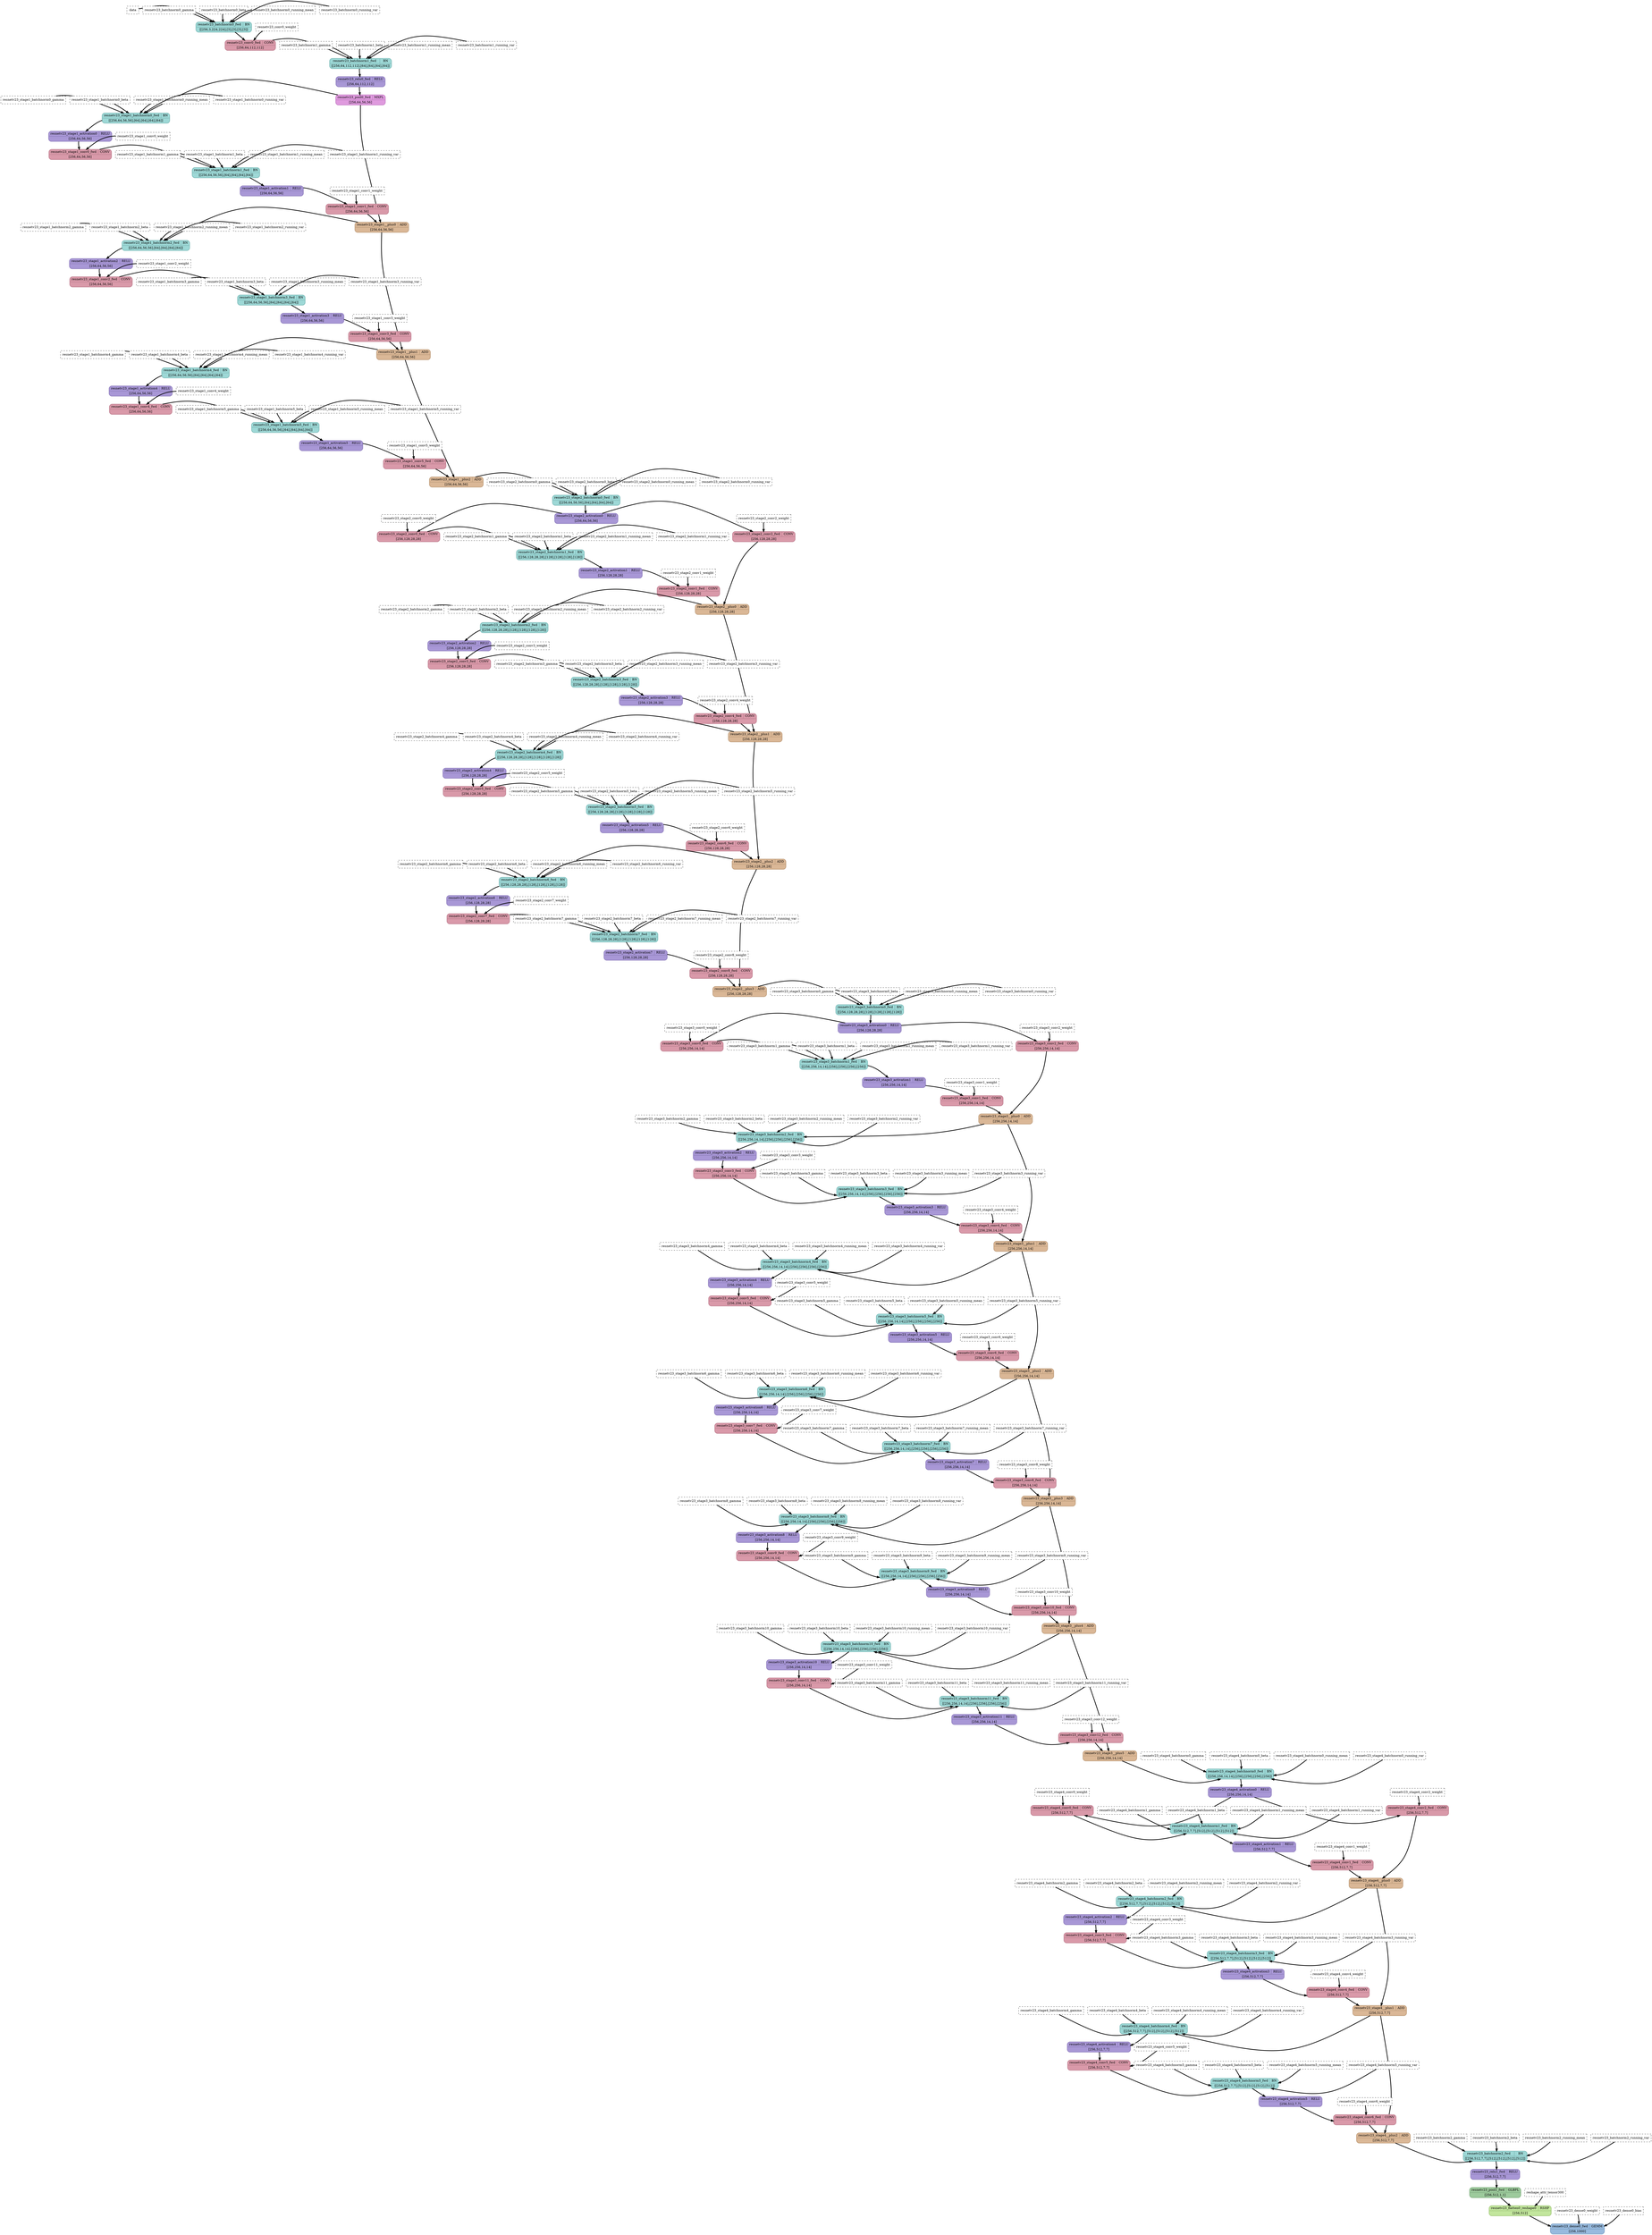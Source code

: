 strict digraph {
  graph [
    rankdir="TB"
    overlap=prism
    overlap_shrink=true
    splines=curved
  ];
  node [
    shape=Mrecord
  ];
  edge [
    penwidth=3
  ];

  // Node definitions.
  "data" [
    id=0
    name="data"
    type=constant_input
    label="data"
    inputs=""
    outputs=""
    shape=box
    style="filled,dashed"
    fillcolor="white"
  ];
  "resnetv23_batchnorm0_gamma" [
    id=1
    name="resnetv23_batchnorm0_gamma"
    type=constant_input
    label="resnetv23_batchnorm0_gamma"
    inputs=""
    outputs=""
    shape=box
    style="filled,dashed"
    fillcolor="white"
  ];
  "resnetv23_batchnorm0_beta" [
    id=2
    name="resnetv23_batchnorm0_beta"
    type=constant_input
    label="resnetv23_batchnorm0_beta"
    inputs=""
    outputs=""
    shape=box
    style="filled,dashed"
    fillcolor="white"
  ];
  "resnetv23_batchnorm0_running_mean" [
    id=3
    name="resnetv23_batchnorm0_running_mean"
    type=constant_input
    label="resnetv23_batchnorm0_running_mean"
    inputs=""
    outputs=""
    shape=box
    style="filled,dashed"
    fillcolor="white"
  ];
  "resnetv23_batchnorm0_running_var" [
    id=4
    name="resnetv23_batchnorm0_running_var"
    type=constant_input
    label="resnetv23_batchnorm0_running_var"
    inputs=""
    outputs=""
    shape=box
    style="filled,dashed"
    fillcolor="white"
  ];
  "resnetv23_batchnorm0_fwd" [
    id=5
    name="resnetv23_batchnorm0_fwd"
    type=BatchNormalization
    label="{ {resnetv23_batchnorm0_fwd  | BN} | [[256,3,224,224],[3],[3],[3],[3]] }"
    inputs="data;resnetv23_batchnorm0_gamma;resnetv23_batchnorm0_beta;resnetv23_batchnorm0_running_mean;resnetv23_batchnorm0_running_var"
    outputs="resnetv23_batchnorm0_fwd"
    penwidth=3
    style=filled
    color="#87c1bf"
    fontcolor="#000000"
    fillcolor="#9dd8d6"
  ];
  "resnetv23_conv0_weight" [
    id=6
    name="resnetv23_conv0_weight"
    type=constant_input
    label="resnetv23_conv0_weight"
    inputs=""
    outputs=""
    shape=box
    style="filled,dashed"
    fillcolor="white"
  ];
  "resnetv23_conv0_fwd" [
    id=7
    name="resnetv23_conv0_fwd"
    type=Conv
    label="{ {resnetv23_conv0_fwd  | CONV} | [256,64,112,112] }"
    inputs="resnetv23_batchnorm0_fwd;resnetv23_conv0_weight"
    outputs="resnetv23_conv0_fwd"
    penwidth=3
    style=filled
    color="#c58797"
    fontcolor="#000000"
    fillcolor="#d999a9"
  ];
  "resnetv23_batchnorm1_gamma" [
    id=8
    name="resnetv23_batchnorm1_gamma"
    type=constant_input
    label="resnetv23_batchnorm1_gamma"
    inputs=""
    outputs=""
    shape=box
    style="filled,dashed"
    fillcolor="white"
  ];
  "resnetv23_batchnorm1_beta" [
    id=9
    name="resnetv23_batchnorm1_beta"
    type=constant_input
    label="resnetv23_batchnorm1_beta"
    inputs=""
    outputs=""
    shape=box
    style="filled,dashed"
    fillcolor="white"
  ];
  "resnetv23_batchnorm1_running_mean" [
    id=10
    name="resnetv23_batchnorm1_running_mean"
    type=constant_input
    label="resnetv23_batchnorm1_running_mean"
    inputs=""
    outputs=""
    shape=box
    style="filled,dashed"
    fillcolor="white"
  ];
  "resnetv23_batchnorm1_running_var" [
    id=11
    name="resnetv23_batchnorm1_running_var"
    type=constant_input
    label="resnetv23_batchnorm1_running_var"
    inputs=""
    outputs=""
    shape=box
    style="filled,dashed"
    fillcolor="white"
  ];
  "resnetv23_batchnorm1_fwd" [
    id=12
    name="resnetv23_batchnorm1_fwd"
    type=BatchNormalization
    label="{ {resnetv23_batchnorm1_fwd  | BN} | [[256,64,112,112],[64],[64],[64],[64]] }"
    inputs="resnetv23_conv0_fwd;resnetv23_batchnorm1_gamma;resnetv23_batchnorm1_beta;resnetv23_batchnorm1_running_mean;resnetv23_batchnorm1_running_var"
    outputs="resnetv23_batchnorm1_fwd"
    penwidth=3
    style=filled
    color="#87c1bf"
    fontcolor="#000000"
    fillcolor="#9dd8d6"
  ];
  "resnetv23_relu0_fwd" [
    id=13
    name="resnetv23_relu0_fwd"
    type=Relu
    label="{ {resnetv23_relu0_fwd  | RELU} | [256,64,112,112] }"
    inputs="resnetv23_batchnorm1_fwd"
    outputs="resnetv23_relu0_fwd"
    penwidth=3
    style=filled
    color="#9686c3"
    fontcolor="#000000"
    fillcolor="#a897d6"
  ];
  "resnetv23_pool0_fwd" [
    id=14
    name="resnetv23_pool0_fwd"
    type=MaxPool
    label="{ {resnetv23_pool0_fwd  | MXPL} | [256,64,56,56] }"
    inputs="resnetv23_relu0_fwd"
    outputs="resnetv23_pool0_fwd"
    penwidth=3
    style=filled
    color="#ca87ca"
    fontcolor="#000000"
    fillcolor="#df9ade"
  ];
  "resnetv23_stage1_batchnorm0_gamma" [
    id=15
    name="resnetv23_stage1_batchnorm0_gamma"
    type=constant_input
    label="resnetv23_stage1_batchnorm0_gamma"
    inputs=""
    outputs=""
    shape=box
    style="filled,dashed"
    fillcolor="white"
  ];
  "resnetv23_stage1_batchnorm0_beta" [
    id=16
    name="resnetv23_stage1_batchnorm0_beta"
    type=constant_input
    label="resnetv23_stage1_batchnorm0_beta"
    inputs=""
    outputs=""
    shape=box
    style="filled,dashed"
    fillcolor="white"
  ];
  "resnetv23_stage1_batchnorm0_running_mean" [
    id=17
    name="resnetv23_stage1_batchnorm0_running_mean"
    type=constant_input
    label="resnetv23_stage1_batchnorm0_running_mean"
    inputs=""
    outputs=""
    shape=box
    style="filled,dashed"
    fillcolor="white"
  ];
  "resnetv23_stage1_batchnorm0_running_var" [
    id=18
    name="resnetv23_stage1_batchnorm0_running_var"
    type=constant_input
    label="resnetv23_stage1_batchnorm0_running_var"
    inputs=""
    outputs=""
    shape=box
    style="filled,dashed"
    fillcolor="white"
  ];
  "resnetv23_stage1_batchnorm0_fwd" [
    id=19
    name="resnetv23_stage1_batchnorm0_fwd"
    type=BatchNormalization
    label="{ {resnetv23_stage1_batchnorm0_fwd  | BN} | [[256,64,56,56],[64],[64],[64],[64]] }"
    inputs="resnetv23_pool0_fwd;resnetv23_stage1_batchnorm0_gamma;resnetv23_stage1_batchnorm0_beta;resnetv23_stage1_batchnorm0_running_mean;resnetv23_stage1_batchnorm0_running_var"
    outputs="resnetv23_stage1_batchnorm0_fwd"
    penwidth=3
    style=filled
    color="#87c1bf"
    fontcolor="#000000"
    fillcolor="#9dd8d6"
  ];
  "resnetv23_stage1_activation0" [
    id=20
    name="resnetv23_stage1_activation0"
    type=Relu
    label="{ {resnetv23_stage1_activation0  | RELU} | [256,64,56,56] }"
    inputs="resnetv23_stage1_batchnorm0_fwd"
    outputs="resnetv23_stage1_activation0"
    penwidth=3
    style=filled
    color="#9686c3"
    fontcolor="#000000"
    fillcolor="#a897d6"
  ];
  "resnetv23_stage1_conv0_weight" [
    id=21
    name="resnetv23_stage1_conv0_weight"
    type=constant_input
    label="resnetv23_stage1_conv0_weight"
    inputs=""
    outputs=""
    shape=box
    style="filled,dashed"
    fillcolor="white"
  ];
  "resnetv23_stage1_conv0_fwd" [
    id=22
    name="resnetv23_stage1_conv0_fwd"
    type=Conv
    label="{ {resnetv23_stage1_conv0_fwd  | CONV} | [256,64,56,56] }"
    inputs="resnetv23_stage1_activation0;resnetv23_stage1_conv0_weight"
    outputs="resnetv23_stage1_conv0_fwd"
    penwidth=3
    style=filled
    color="#c58797"
    fontcolor="#000000"
    fillcolor="#d999a9"
  ];
  "resnetv23_stage1_batchnorm1_gamma" [
    id=23
    name="resnetv23_stage1_batchnorm1_gamma"
    type=constant_input
    label="resnetv23_stage1_batchnorm1_gamma"
    inputs=""
    outputs=""
    shape=box
    style="filled,dashed"
    fillcolor="white"
  ];
  "resnetv23_stage1_batchnorm1_beta" [
    id=24
    name="resnetv23_stage1_batchnorm1_beta"
    type=constant_input
    label="resnetv23_stage1_batchnorm1_beta"
    inputs=""
    outputs=""
    shape=box
    style="filled,dashed"
    fillcolor="white"
  ];
  "resnetv23_stage1_batchnorm1_running_mean" [
    id=25
    name="resnetv23_stage1_batchnorm1_running_mean"
    type=constant_input
    label="resnetv23_stage1_batchnorm1_running_mean"
    inputs=""
    outputs=""
    shape=box
    style="filled,dashed"
    fillcolor="white"
  ];
  "resnetv23_stage1_batchnorm1_running_var" [
    id=26
    name="resnetv23_stage1_batchnorm1_running_var"
    type=constant_input
    label="resnetv23_stage1_batchnorm1_running_var"
    inputs=""
    outputs=""
    shape=box
    style="filled,dashed"
    fillcolor="white"
  ];
  "resnetv23_stage1_batchnorm1_fwd" [
    id=27
    name="resnetv23_stage1_batchnorm1_fwd"
    type=BatchNormalization
    label="{ {resnetv23_stage1_batchnorm1_fwd  | BN} | [[256,64,56,56],[64],[64],[64],[64]] }"
    inputs="resnetv23_stage1_conv0_fwd;resnetv23_stage1_batchnorm1_gamma;resnetv23_stage1_batchnorm1_beta;resnetv23_stage1_batchnorm1_running_mean;resnetv23_stage1_batchnorm1_running_var"
    outputs="resnetv23_stage1_batchnorm1_fwd"
    penwidth=3
    style=filled
    color="#87c1bf"
    fontcolor="#000000"
    fillcolor="#9dd8d6"
  ];
  "resnetv23_stage1_activation1" [
    id=28
    name="resnetv23_stage1_activation1"
    type=Relu
    label="{ {resnetv23_stage1_activation1  | RELU} | [256,64,56,56] }"
    inputs="resnetv23_stage1_batchnorm1_fwd"
    outputs="resnetv23_stage1_activation1"
    penwidth=3
    style=filled
    color="#9686c3"
    fontcolor="#000000"
    fillcolor="#a897d6"
  ];
  "resnetv23_stage1_conv1_weight" [
    id=29
    name="resnetv23_stage1_conv1_weight"
    type=constant_input
    label="resnetv23_stage1_conv1_weight"
    inputs=""
    outputs=""
    shape=box
    style="filled,dashed"
    fillcolor="white"
  ];
  "resnetv23_stage1_conv1_fwd" [
    id=30
    name="resnetv23_stage1_conv1_fwd"
    type=Conv
    label="{ {resnetv23_stage1_conv1_fwd  | CONV} | [256,64,56,56] }"
    inputs="resnetv23_stage1_activation1;resnetv23_stage1_conv1_weight"
    outputs="resnetv23_stage1_conv1_fwd"
    penwidth=3
    style=filled
    color="#c58797"
    fontcolor="#000000"
    fillcolor="#d999a9"
  ];
  "resnetv23_stage1__plus0" [
    id=31
    name="resnetv23_stage1__plus0"
    type=Add
    label="{ {resnetv23_stage1__plus0  | ADD} | [256,64,56,56] }"
    inputs="resnetv23_stage1_conv1_fwd;resnetv23_pool0_fwd"
    outputs="resnetv23_stage1__plus0"
    penwidth=3
    style=filled
    color="#c4a382"
    fontcolor="#000000"
    fillcolor="#dab796"
  ];
  "resnetv23_stage1_batchnorm2_gamma" [
    id=32
    name="resnetv23_stage1_batchnorm2_gamma"
    type=constant_input
    label="resnetv23_stage1_batchnorm2_gamma"
    inputs=""
    outputs=""
    shape=box
    style="filled,dashed"
    fillcolor="white"
  ];
  "resnetv23_stage1_batchnorm2_beta" [
    id=33
    name="resnetv23_stage1_batchnorm2_beta"
    type=constant_input
    label="resnetv23_stage1_batchnorm2_beta"
    inputs=""
    outputs=""
    shape=box
    style="filled,dashed"
    fillcolor="white"
  ];
  "resnetv23_stage1_batchnorm2_running_mean" [
    id=34
    name="resnetv23_stage1_batchnorm2_running_mean"
    type=constant_input
    label="resnetv23_stage1_batchnorm2_running_mean"
    inputs=""
    outputs=""
    shape=box
    style="filled,dashed"
    fillcolor="white"
  ];
  "resnetv23_stage1_batchnorm2_running_var" [
    id=35
    name="resnetv23_stage1_batchnorm2_running_var"
    type=constant_input
    label="resnetv23_stage1_batchnorm2_running_var"
    inputs=""
    outputs=""
    shape=box
    style="filled,dashed"
    fillcolor="white"
  ];
  "resnetv23_stage1_batchnorm2_fwd" [
    id=36
    name="resnetv23_stage1_batchnorm2_fwd"
    type=BatchNormalization
    label="{ {resnetv23_stage1_batchnorm2_fwd  | BN} | [[256,64,56,56],[64],[64],[64],[64]] }"
    inputs="resnetv23_stage1__plus0;resnetv23_stage1_batchnorm2_gamma;resnetv23_stage1_batchnorm2_beta;resnetv23_stage1_batchnorm2_running_mean;resnetv23_stage1_batchnorm2_running_var"
    outputs="resnetv23_stage1_batchnorm2_fwd"
    penwidth=3
    style=filled
    color="#87c1bf"
    fontcolor="#000000"
    fillcolor="#9dd8d6"
  ];
  "resnetv23_stage1_activation2" [
    id=37
    name="resnetv23_stage1_activation2"
    type=Relu
    label="{ {resnetv23_stage1_activation2  | RELU} | [256,64,56,56] }"
    inputs="resnetv23_stage1_batchnorm2_fwd"
    outputs="resnetv23_stage1_activation2"
    penwidth=3
    style=filled
    color="#9686c3"
    fontcolor="#000000"
    fillcolor="#a897d6"
  ];
  "resnetv23_stage1_conv2_weight" [
    id=38
    name="resnetv23_stage1_conv2_weight"
    type=constant_input
    label="resnetv23_stage1_conv2_weight"
    inputs=""
    outputs=""
    shape=box
    style="filled,dashed"
    fillcolor="white"
  ];
  "resnetv23_stage1_conv2_fwd" [
    id=39
    name="resnetv23_stage1_conv2_fwd"
    type=Conv
    label="{ {resnetv23_stage1_conv2_fwd  | CONV} | [256,64,56,56] }"
    inputs="resnetv23_stage1_activation2;resnetv23_stage1_conv2_weight"
    outputs="resnetv23_stage1_conv2_fwd"
    penwidth=3
    style=filled
    color="#c58797"
    fontcolor="#000000"
    fillcolor="#d999a9"
  ];
  "resnetv23_stage1_batchnorm3_gamma" [
    id=40
    name="resnetv23_stage1_batchnorm3_gamma"
    type=constant_input
    label="resnetv23_stage1_batchnorm3_gamma"
    inputs=""
    outputs=""
    shape=box
    style="filled,dashed"
    fillcolor="white"
  ];
  "resnetv23_stage1_batchnorm3_beta" [
    id=41
    name="resnetv23_stage1_batchnorm3_beta"
    type=constant_input
    label="resnetv23_stage1_batchnorm3_beta"
    inputs=""
    outputs=""
    shape=box
    style="filled,dashed"
    fillcolor="white"
  ];
  "resnetv23_stage1_batchnorm3_running_mean" [
    id=42
    name="resnetv23_stage1_batchnorm3_running_mean"
    type=constant_input
    label="resnetv23_stage1_batchnorm3_running_mean"
    inputs=""
    outputs=""
    shape=box
    style="filled,dashed"
    fillcolor="white"
  ];
  "resnetv23_stage1_batchnorm3_running_var" [
    id=43
    name="resnetv23_stage1_batchnorm3_running_var"
    type=constant_input
    label="resnetv23_stage1_batchnorm3_running_var"
    inputs=""
    outputs=""
    shape=box
    style="filled,dashed"
    fillcolor="white"
  ];
  "resnetv23_stage1_batchnorm3_fwd" [
    id=44
    name="resnetv23_stage1_batchnorm3_fwd"
    type=BatchNormalization
    label="{ {resnetv23_stage1_batchnorm3_fwd  | BN} | [[256,64,56,56],[64],[64],[64],[64]] }"
    inputs="resnetv23_stage1_conv2_fwd;resnetv23_stage1_batchnorm3_gamma;resnetv23_stage1_batchnorm3_beta;resnetv23_stage1_batchnorm3_running_mean;resnetv23_stage1_batchnorm3_running_var"
    outputs="resnetv23_stage1_batchnorm3_fwd"
    penwidth=3
    style=filled
    color="#87c1bf"
    fontcolor="#000000"
    fillcolor="#9dd8d6"
  ];
  "resnetv23_stage1_activation3" [
    id=45
    name="resnetv23_stage1_activation3"
    type=Relu
    label="{ {resnetv23_stage1_activation3  | RELU} | [256,64,56,56] }"
    inputs="resnetv23_stage1_batchnorm3_fwd"
    outputs="resnetv23_stage1_activation3"
    penwidth=3
    style=filled
    color="#9686c3"
    fontcolor="#000000"
    fillcolor="#a897d6"
  ];
  "resnetv23_stage1_conv3_weight" [
    id=46
    name="resnetv23_stage1_conv3_weight"
    type=constant_input
    label="resnetv23_stage1_conv3_weight"
    inputs=""
    outputs=""
    shape=box
    style="filled,dashed"
    fillcolor="white"
  ];
  "resnetv23_stage1_conv3_fwd" [
    id=47
    name="resnetv23_stage1_conv3_fwd"
    type=Conv
    label="{ {resnetv23_stage1_conv3_fwd  | CONV} | [256,64,56,56] }"
    inputs="resnetv23_stage1_activation3;resnetv23_stage1_conv3_weight"
    outputs="resnetv23_stage1_conv3_fwd"
    penwidth=3
    style=filled
    color="#c58797"
    fontcolor="#000000"
    fillcolor="#d999a9"
  ];
  "resnetv23_stage1__plus1" [
    id=48
    name="resnetv23_stage1__plus1"
    type=Add
    label="{ {resnetv23_stage1__plus1  | ADD} | [256,64,56,56] }"
    inputs="resnetv23_stage1_conv3_fwd;resnetv23_stage1__plus0"
    outputs="resnetv23_stage1__plus1"
    penwidth=3
    style=filled
    color="#c4a382"
    fontcolor="#000000"
    fillcolor="#dab796"
  ];
  "resnetv23_stage1_batchnorm4_gamma" [
    id=49
    name="resnetv23_stage1_batchnorm4_gamma"
    type=constant_input
    label="resnetv23_stage1_batchnorm4_gamma"
    inputs=""
    outputs=""
    shape=box
    style="filled,dashed"
    fillcolor="white"
  ];
  "resnetv23_stage1_batchnorm4_beta" [
    id=50
    name="resnetv23_stage1_batchnorm4_beta"
    type=constant_input
    label="resnetv23_stage1_batchnorm4_beta"
    inputs=""
    outputs=""
    shape=box
    style="filled,dashed"
    fillcolor="white"
  ];
  "resnetv23_stage1_batchnorm4_running_mean" [
    id=51
    name="resnetv23_stage1_batchnorm4_running_mean"
    type=constant_input
    label="resnetv23_stage1_batchnorm4_running_mean"
    inputs=""
    outputs=""
    shape=box
    style="filled,dashed"
    fillcolor="white"
  ];
  "resnetv23_stage1_batchnorm4_running_var" [
    id=52
    name="resnetv23_stage1_batchnorm4_running_var"
    type=constant_input
    label="resnetv23_stage1_batchnorm4_running_var"
    inputs=""
    outputs=""
    shape=box
    style="filled,dashed"
    fillcolor="white"
  ];
  "resnetv23_stage1_batchnorm4_fwd" [
    id=53
    name="resnetv23_stage1_batchnorm4_fwd"
    type=BatchNormalization
    label="{ {resnetv23_stage1_batchnorm4_fwd  | BN} | [[256,64,56,56],[64],[64],[64],[64]] }"
    inputs="resnetv23_stage1__plus1;resnetv23_stage1_batchnorm4_gamma;resnetv23_stage1_batchnorm4_beta;resnetv23_stage1_batchnorm4_running_mean;resnetv23_stage1_batchnorm4_running_var"
    outputs="resnetv23_stage1_batchnorm4_fwd"
    penwidth=3
    style=filled
    color="#87c1bf"
    fontcolor="#000000"
    fillcolor="#9dd8d6"
  ];
  "resnetv23_stage1_activation4" [
    id=54
    name="resnetv23_stage1_activation4"
    type=Relu
    label="{ {resnetv23_stage1_activation4  | RELU} | [256,64,56,56] }"
    inputs="resnetv23_stage1_batchnorm4_fwd"
    outputs="resnetv23_stage1_activation4"
    penwidth=3
    style=filled
    color="#9686c3"
    fontcolor="#000000"
    fillcolor="#a897d6"
  ];
  "resnetv23_stage1_conv4_weight" [
    id=55
    name="resnetv23_stage1_conv4_weight"
    type=constant_input
    label="resnetv23_stage1_conv4_weight"
    inputs=""
    outputs=""
    shape=box
    style="filled,dashed"
    fillcolor="white"
  ];
  "resnetv23_stage1_conv4_fwd" [
    id=56
    name="resnetv23_stage1_conv4_fwd"
    type=Conv
    label="{ {resnetv23_stage1_conv4_fwd  | CONV} | [256,64,56,56] }"
    inputs="resnetv23_stage1_activation4;resnetv23_stage1_conv4_weight"
    outputs="resnetv23_stage1_conv4_fwd"
    penwidth=3
    style=filled
    color="#c58797"
    fontcolor="#000000"
    fillcolor="#d999a9"
  ];
  "resnetv23_stage1_batchnorm5_gamma" [
    id=57
    name="resnetv23_stage1_batchnorm5_gamma"
    type=constant_input
    label="resnetv23_stage1_batchnorm5_gamma"
    inputs=""
    outputs=""
    shape=box
    style="filled,dashed"
    fillcolor="white"
  ];
  "resnetv23_stage1_batchnorm5_beta" [
    id=58
    name="resnetv23_stage1_batchnorm5_beta"
    type=constant_input
    label="resnetv23_stage1_batchnorm5_beta"
    inputs=""
    outputs=""
    shape=box
    style="filled,dashed"
    fillcolor="white"
  ];
  "resnetv23_stage1_batchnorm5_running_mean" [
    id=59
    name="resnetv23_stage1_batchnorm5_running_mean"
    type=constant_input
    label="resnetv23_stage1_batchnorm5_running_mean"
    inputs=""
    outputs=""
    shape=box
    style="filled,dashed"
    fillcolor="white"
  ];
  "resnetv23_stage1_batchnorm5_running_var" [
    id=60
    name="resnetv23_stage1_batchnorm5_running_var"
    type=constant_input
    label="resnetv23_stage1_batchnorm5_running_var"
    inputs=""
    outputs=""
    shape=box
    style="filled,dashed"
    fillcolor="white"
  ];
  "resnetv23_stage1_batchnorm5_fwd" [
    id=61
    name="resnetv23_stage1_batchnorm5_fwd"
    type=BatchNormalization
    label="{ {resnetv23_stage1_batchnorm5_fwd  | BN} | [[256,64,56,56],[64],[64],[64],[64]] }"
    inputs="resnetv23_stage1_conv4_fwd;resnetv23_stage1_batchnorm5_gamma;resnetv23_stage1_batchnorm5_beta;resnetv23_stage1_batchnorm5_running_mean;resnetv23_stage1_batchnorm5_running_var"
    outputs="resnetv23_stage1_batchnorm5_fwd"
    penwidth=3
    style=filled
    color="#87c1bf"
    fontcolor="#000000"
    fillcolor="#9dd8d6"
  ];
  "resnetv23_stage1_activation5" [
    id=62
    name="resnetv23_stage1_activation5"
    type=Relu
    label="{ {resnetv23_stage1_activation5  | RELU} | [256,64,56,56] }"
    inputs="resnetv23_stage1_batchnorm5_fwd"
    outputs="resnetv23_stage1_activation5"
    penwidth=3
    style=filled
    color="#9686c3"
    fontcolor="#000000"
    fillcolor="#a897d6"
  ];
  "resnetv23_stage1_conv5_weight" [
    id=63
    name="resnetv23_stage1_conv5_weight"
    type=constant_input
    label="resnetv23_stage1_conv5_weight"
    inputs=""
    outputs=""
    shape=box
    style="filled,dashed"
    fillcolor="white"
  ];
  "resnetv23_stage1_conv5_fwd" [
    id=64
    name="resnetv23_stage1_conv5_fwd"
    type=Conv
    label="{ {resnetv23_stage1_conv5_fwd  | CONV} | [256,64,56,56] }"
    inputs="resnetv23_stage1_activation5;resnetv23_stage1_conv5_weight"
    outputs="resnetv23_stage1_conv5_fwd"
    penwidth=3
    style=filled
    color="#c58797"
    fontcolor="#000000"
    fillcolor="#d999a9"
  ];
  "resnetv23_stage1__plus2" [
    id=65
    name="resnetv23_stage1__plus2"
    type=Add
    label="{ {resnetv23_stage1__plus2  | ADD} | [256,64,56,56] }"
    inputs="resnetv23_stage1_conv5_fwd;resnetv23_stage1__plus1"
    outputs="resnetv23_stage1__plus2"
    penwidth=3
    style=filled
    color="#c4a382"
    fontcolor="#000000"
    fillcolor="#dab796"
  ];
  "resnetv23_stage2_batchnorm0_gamma" [
    id=66
    name="resnetv23_stage2_batchnorm0_gamma"
    type=constant_input
    label="resnetv23_stage2_batchnorm0_gamma"
    inputs=""
    outputs=""
    shape=box
    style="filled,dashed"
    fillcolor="white"
  ];
  "resnetv23_stage2_batchnorm0_beta" [
    id=67
    name="resnetv23_stage2_batchnorm0_beta"
    type=constant_input
    label="resnetv23_stage2_batchnorm0_beta"
    inputs=""
    outputs=""
    shape=box
    style="filled,dashed"
    fillcolor="white"
  ];
  "resnetv23_stage2_batchnorm0_running_mean" [
    id=68
    name="resnetv23_stage2_batchnorm0_running_mean"
    type=constant_input
    label="resnetv23_stage2_batchnorm0_running_mean"
    inputs=""
    outputs=""
    shape=box
    style="filled,dashed"
    fillcolor="white"
  ];
  "resnetv23_stage2_batchnorm0_running_var" [
    id=69
    name="resnetv23_stage2_batchnorm0_running_var"
    type=constant_input
    label="resnetv23_stage2_batchnorm0_running_var"
    inputs=""
    outputs=""
    shape=box
    style="filled,dashed"
    fillcolor="white"
  ];
  "resnetv23_stage2_batchnorm0_fwd" [
    id=70
    name="resnetv23_stage2_batchnorm0_fwd"
    type=BatchNormalization
    label="{ {resnetv23_stage2_batchnorm0_fwd  | BN} | [[256,64,56,56],[64],[64],[64],[64]] }"
    inputs="resnetv23_stage1__plus2;resnetv23_stage2_batchnorm0_gamma;resnetv23_stage2_batchnorm0_beta;resnetv23_stage2_batchnorm0_running_mean;resnetv23_stage2_batchnorm0_running_var"
    outputs="resnetv23_stage2_batchnorm0_fwd"
    penwidth=3
    style=filled
    color="#87c1bf"
    fontcolor="#000000"
    fillcolor="#9dd8d6"
  ];
  "resnetv23_stage2_activation0" [
    id=71
    name="resnetv23_stage2_activation0"
    type=Relu
    label="{ {resnetv23_stage2_activation0  | RELU} | [256,64,56,56] }"
    inputs="resnetv23_stage2_batchnorm0_fwd"
    outputs="resnetv23_stage2_activation0"
    penwidth=3
    style=filled
    color="#9686c3"
    fontcolor="#000000"
    fillcolor="#a897d6"
  ];
  "resnetv23_stage2_conv0_weight" [
    id=72
    name="resnetv23_stage2_conv0_weight"
    type=constant_input
    label="resnetv23_stage2_conv0_weight"
    inputs=""
    outputs=""
    shape=box
    style="filled,dashed"
    fillcolor="white"
  ];
  "resnetv23_stage2_conv0_fwd" [
    id=73
    name="resnetv23_stage2_conv0_fwd"
    type=Conv
    label="{ {resnetv23_stage2_conv0_fwd  | CONV} | [256,128,28,28] }"
    inputs="resnetv23_stage2_activation0;resnetv23_stage2_conv0_weight"
    outputs="resnetv23_stage2_conv0_fwd"
    penwidth=3
    style=filled
    color="#c58797"
    fontcolor="#000000"
    fillcolor="#d999a9"
  ];
  "resnetv23_stage2_batchnorm1_gamma" [
    id=74
    name="resnetv23_stage2_batchnorm1_gamma"
    type=constant_input
    label="resnetv23_stage2_batchnorm1_gamma"
    inputs=""
    outputs=""
    shape=box
    style="filled,dashed"
    fillcolor="white"
  ];
  "resnetv23_stage2_batchnorm1_beta" [
    id=75
    name="resnetv23_stage2_batchnorm1_beta"
    type=constant_input
    label="resnetv23_stage2_batchnorm1_beta"
    inputs=""
    outputs=""
    shape=box
    style="filled,dashed"
    fillcolor="white"
  ];
  "resnetv23_stage2_batchnorm1_running_mean" [
    id=76
    name="resnetv23_stage2_batchnorm1_running_mean"
    type=constant_input
    label="resnetv23_stage2_batchnorm1_running_mean"
    inputs=""
    outputs=""
    shape=box
    style="filled,dashed"
    fillcolor="white"
  ];
  "resnetv23_stage2_batchnorm1_running_var" [
    id=77
    name="resnetv23_stage2_batchnorm1_running_var"
    type=constant_input
    label="resnetv23_stage2_batchnorm1_running_var"
    inputs=""
    outputs=""
    shape=box
    style="filled,dashed"
    fillcolor="white"
  ];
  "resnetv23_stage2_batchnorm1_fwd" [
    id=78
    name="resnetv23_stage2_batchnorm1_fwd"
    type=BatchNormalization
    label="{ {resnetv23_stage2_batchnorm1_fwd  | BN} | [[256,128,28,28],[128],[128],[128],[128]] }"
    inputs="resnetv23_stage2_conv0_fwd;resnetv23_stage2_batchnorm1_gamma;resnetv23_stage2_batchnorm1_beta;resnetv23_stage2_batchnorm1_running_mean;resnetv23_stage2_batchnorm1_running_var"
    outputs="resnetv23_stage2_batchnorm1_fwd"
    penwidth=3
    style=filled
    color="#87c1bf"
    fontcolor="#000000"
    fillcolor="#9dd8d6"
  ];
  "resnetv23_stage2_activation1" [
    id=79
    name="resnetv23_stage2_activation1"
    type=Relu
    label="{ {resnetv23_stage2_activation1  | RELU} | [256,128,28,28] }"
    inputs="resnetv23_stage2_batchnorm1_fwd"
    outputs="resnetv23_stage2_activation1"
    penwidth=3
    style=filled
    color="#9686c3"
    fontcolor="#000000"
    fillcolor="#a897d6"
  ];
  "resnetv23_stage2_conv1_weight" [
    id=80
    name="resnetv23_stage2_conv1_weight"
    type=constant_input
    label="resnetv23_stage2_conv1_weight"
    inputs=""
    outputs=""
    shape=box
    style="filled,dashed"
    fillcolor="white"
  ];
  "resnetv23_stage2_conv1_fwd" [
    id=81
    name="resnetv23_stage2_conv1_fwd"
    type=Conv
    label="{ {resnetv23_stage2_conv1_fwd  | CONV} | [256,128,28,28] }"
    inputs="resnetv23_stage2_activation1;resnetv23_stage2_conv1_weight"
    outputs="resnetv23_stage2_conv1_fwd"
    penwidth=3
    style=filled
    color="#c58797"
    fontcolor="#000000"
    fillcolor="#d999a9"
  ];
  "resnetv23_stage2_conv2_weight" [
    id=82
    name="resnetv23_stage2_conv2_weight"
    type=constant_input
    label="resnetv23_stage2_conv2_weight"
    inputs=""
    outputs=""
    shape=box
    style="filled,dashed"
    fillcolor="white"
  ];
  "resnetv23_stage2_conv2_fwd" [
    id=83
    name="resnetv23_stage2_conv2_fwd"
    type=Conv
    label="{ {resnetv23_stage2_conv2_fwd  | CONV} | [256,128,28,28] }"
    inputs="resnetv23_stage2_activation0;resnetv23_stage2_conv2_weight"
    outputs="resnetv23_stage2_conv2_fwd"
    penwidth=3
    style=filled
    color="#c58797"
    fontcolor="#000000"
    fillcolor="#d999a9"
  ];
  "resnetv23_stage2__plus0" [
    id=84
    name="resnetv23_stage2__plus0"
    type=Add
    label="{ {resnetv23_stage2__plus0  | ADD} | [256,128,28,28] }"
    inputs="resnetv23_stage2_conv1_fwd;resnetv23_stage2_conv2_fwd"
    outputs="resnetv23_stage2__plus0"
    penwidth=3
    style=filled
    color="#c4a382"
    fontcolor="#000000"
    fillcolor="#dab796"
  ];
  "resnetv23_stage2_batchnorm2_gamma" [
    id=85
    name="resnetv23_stage2_batchnorm2_gamma"
    type=constant_input
    label="resnetv23_stage2_batchnorm2_gamma"
    inputs=""
    outputs=""
    shape=box
    style="filled,dashed"
    fillcolor="white"
  ];
  "resnetv23_stage2_batchnorm2_beta" [
    id=86
    name="resnetv23_stage2_batchnorm2_beta"
    type=constant_input
    label="resnetv23_stage2_batchnorm2_beta"
    inputs=""
    outputs=""
    shape=box
    style="filled,dashed"
    fillcolor="white"
  ];
  "resnetv23_stage2_batchnorm2_running_mean" [
    id=87
    name="resnetv23_stage2_batchnorm2_running_mean"
    type=constant_input
    label="resnetv23_stage2_batchnorm2_running_mean"
    inputs=""
    outputs=""
    shape=box
    style="filled,dashed"
    fillcolor="white"
  ];
  "resnetv23_stage2_batchnorm2_running_var" [
    id=88
    name="resnetv23_stage2_batchnorm2_running_var"
    type=constant_input
    label="resnetv23_stage2_batchnorm2_running_var"
    inputs=""
    outputs=""
    shape=box
    style="filled,dashed"
    fillcolor="white"
  ];
  "resnetv23_stage2_batchnorm2_fwd" [
    id=89
    name="resnetv23_stage2_batchnorm2_fwd"
    type=BatchNormalization
    label="{ {resnetv23_stage2_batchnorm2_fwd  | BN} | [[256,128,28,28],[128],[128],[128],[128]] }"
    inputs="resnetv23_stage2__plus0;resnetv23_stage2_batchnorm2_gamma;resnetv23_stage2_batchnorm2_beta;resnetv23_stage2_batchnorm2_running_mean;resnetv23_stage2_batchnorm2_running_var"
    outputs="resnetv23_stage2_batchnorm2_fwd"
    penwidth=3
    style=filled
    color="#87c1bf"
    fontcolor="#000000"
    fillcolor="#9dd8d6"
  ];
  "resnetv23_stage2_activation2" [
    id=90
    name="resnetv23_stage2_activation2"
    type=Relu
    label="{ {resnetv23_stage2_activation2  | RELU} | [256,128,28,28] }"
    inputs="resnetv23_stage2_batchnorm2_fwd"
    outputs="resnetv23_stage2_activation2"
    penwidth=3
    style=filled
    color="#9686c3"
    fontcolor="#000000"
    fillcolor="#a897d6"
  ];
  "resnetv23_stage2_conv3_weight" [
    id=91
    name="resnetv23_stage2_conv3_weight"
    type=constant_input
    label="resnetv23_stage2_conv3_weight"
    inputs=""
    outputs=""
    shape=box
    style="filled,dashed"
    fillcolor="white"
  ];
  "resnetv23_stage2_conv3_fwd" [
    id=92
    name="resnetv23_stage2_conv3_fwd"
    type=Conv
    label="{ {resnetv23_stage2_conv3_fwd  | CONV} | [256,128,28,28] }"
    inputs="resnetv23_stage2_activation2;resnetv23_stage2_conv3_weight"
    outputs="resnetv23_stage2_conv3_fwd"
    penwidth=3
    style=filled
    color="#c58797"
    fontcolor="#000000"
    fillcolor="#d999a9"
  ];
  "resnetv23_stage2_batchnorm3_gamma" [
    id=93
    name="resnetv23_stage2_batchnorm3_gamma"
    type=constant_input
    label="resnetv23_stage2_batchnorm3_gamma"
    inputs=""
    outputs=""
    shape=box
    style="filled,dashed"
    fillcolor="white"
  ];
  "resnetv23_stage2_batchnorm3_beta" [
    id=94
    name="resnetv23_stage2_batchnorm3_beta"
    type=constant_input
    label="resnetv23_stage2_batchnorm3_beta"
    inputs=""
    outputs=""
    shape=box
    style="filled,dashed"
    fillcolor="white"
  ];
  "resnetv23_stage2_batchnorm3_running_mean" [
    id=95
    name="resnetv23_stage2_batchnorm3_running_mean"
    type=constant_input
    label="resnetv23_stage2_batchnorm3_running_mean"
    inputs=""
    outputs=""
    shape=box
    style="filled,dashed"
    fillcolor="white"
  ];
  "resnetv23_stage2_batchnorm3_running_var" [
    id=96
    name="resnetv23_stage2_batchnorm3_running_var"
    type=constant_input
    label="resnetv23_stage2_batchnorm3_running_var"
    inputs=""
    outputs=""
    shape=box
    style="filled,dashed"
    fillcolor="white"
  ];
  "resnetv23_stage2_batchnorm3_fwd" [
    id=97
    name="resnetv23_stage2_batchnorm3_fwd"
    type=BatchNormalization
    label="{ {resnetv23_stage2_batchnorm3_fwd  | BN} | [[256,128,28,28],[128],[128],[128],[128]] }"
    inputs="resnetv23_stage2_conv3_fwd;resnetv23_stage2_batchnorm3_gamma;resnetv23_stage2_batchnorm3_beta;resnetv23_stage2_batchnorm3_running_mean;resnetv23_stage2_batchnorm3_running_var"
    outputs="resnetv23_stage2_batchnorm3_fwd"
    penwidth=3
    style=filled
    color="#87c1bf"
    fontcolor="#000000"
    fillcolor="#9dd8d6"
  ];
  "resnetv23_stage2_activation3" [
    id=98
    name="resnetv23_stage2_activation3"
    type=Relu
    label="{ {resnetv23_stage2_activation3  | RELU} | [256,128,28,28] }"
    inputs="resnetv23_stage2_batchnorm3_fwd"
    outputs="resnetv23_stage2_activation3"
    penwidth=3
    style=filled
    color="#9686c3"
    fontcolor="#000000"
    fillcolor="#a897d6"
  ];
  "resnetv23_stage2_conv4_weight" [
    id=99
    name="resnetv23_stage2_conv4_weight"
    type=constant_input
    label="resnetv23_stage2_conv4_weight"
    inputs=""
    outputs=""
    shape=box
    style="filled,dashed"
    fillcolor="white"
  ];
  "resnetv23_stage2_conv4_fwd" [
    id=100
    name="resnetv23_stage2_conv4_fwd"
    type=Conv
    label="{ {resnetv23_stage2_conv4_fwd  | CONV} | [256,128,28,28] }"
    inputs="resnetv23_stage2_activation3;resnetv23_stage2_conv4_weight"
    outputs="resnetv23_stage2_conv4_fwd"
    penwidth=3
    style=filled
    color="#c58797"
    fontcolor="#000000"
    fillcolor="#d999a9"
  ];
  "resnetv23_stage2__plus1" [
    id=101
    name="resnetv23_stage2__plus1"
    type=Add
    label="{ {resnetv23_stage2__plus1  | ADD} | [256,128,28,28] }"
    inputs="resnetv23_stage2_conv4_fwd;resnetv23_stage2__plus0"
    outputs="resnetv23_stage2__plus1"
    penwidth=3
    style=filled
    color="#c4a382"
    fontcolor="#000000"
    fillcolor="#dab796"
  ];
  "resnetv23_stage2_batchnorm4_gamma" [
    id=102
    name="resnetv23_stage2_batchnorm4_gamma"
    type=constant_input
    label="resnetv23_stage2_batchnorm4_gamma"
    inputs=""
    outputs=""
    shape=box
    style="filled,dashed"
    fillcolor="white"
  ];
  "resnetv23_stage2_batchnorm4_beta" [
    id=103
    name="resnetv23_stage2_batchnorm4_beta"
    type=constant_input
    label="resnetv23_stage2_batchnorm4_beta"
    inputs=""
    outputs=""
    shape=box
    style="filled,dashed"
    fillcolor="white"
  ];
  "resnetv23_stage2_batchnorm4_running_mean" [
    id=104
    name="resnetv23_stage2_batchnorm4_running_mean"
    type=constant_input
    label="resnetv23_stage2_batchnorm4_running_mean"
    inputs=""
    outputs=""
    shape=box
    style="filled,dashed"
    fillcolor="white"
  ];
  "resnetv23_stage2_batchnorm4_running_var" [
    id=105
    name="resnetv23_stage2_batchnorm4_running_var"
    type=constant_input
    label="resnetv23_stage2_batchnorm4_running_var"
    inputs=""
    outputs=""
    shape=box
    style="filled,dashed"
    fillcolor="white"
  ];
  "resnetv23_stage2_batchnorm4_fwd" [
    id=106
    name="resnetv23_stage2_batchnorm4_fwd"
    type=BatchNormalization
    label="{ {resnetv23_stage2_batchnorm4_fwd  | BN} | [[256,128,28,28],[128],[128],[128],[128]] }"
    inputs="resnetv23_stage2__plus1;resnetv23_stage2_batchnorm4_gamma;resnetv23_stage2_batchnorm4_beta;resnetv23_stage2_batchnorm4_running_mean;resnetv23_stage2_batchnorm4_running_var"
    outputs="resnetv23_stage2_batchnorm4_fwd"
    penwidth=3
    style=filled
    color="#87c1bf"
    fontcolor="#000000"
    fillcolor="#9dd8d6"
  ];
  "resnetv23_stage2_activation4" [
    id=107
    name="resnetv23_stage2_activation4"
    type=Relu
    label="{ {resnetv23_stage2_activation4  | RELU} | [256,128,28,28] }"
    inputs="resnetv23_stage2_batchnorm4_fwd"
    outputs="resnetv23_stage2_activation4"
    penwidth=3
    style=filled
    color="#9686c3"
    fontcolor="#000000"
    fillcolor="#a897d6"
  ];
  "resnetv23_stage2_conv5_weight" [
    id=108
    name="resnetv23_stage2_conv5_weight"
    type=constant_input
    label="resnetv23_stage2_conv5_weight"
    inputs=""
    outputs=""
    shape=box
    style="filled,dashed"
    fillcolor="white"
  ];
  "resnetv23_stage2_conv5_fwd" [
    id=109
    name="resnetv23_stage2_conv5_fwd"
    type=Conv
    label="{ {resnetv23_stage2_conv5_fwd  | CONV} | [256,128,28,28] }"
    inputs="resnetv23_stage2_activation4;resnetv23_stage2_conv5_weight"
    outputs="resnetv23_stage2_conv5_fwd"
    penwidth=3
    style=filled
    color="#c58797"
    fontcolor="#000000"
    fillcolor="#d999a9"
  ];
  "resnetv23_stage2_batchnorm5_gamma" [
    id=110
    name="resnetv23_stage2_batchnorm5_gamma"
    type=constant_input
    label="resnetv23_stage2_batchnorm5_gamma"
    inputs=""
    outputs=""
    shape=box
    style="filled,dashed"
    fillcolor="white"
  ];
  "resnetv23_stage2_batchnorm5_beta" [
    id=111
    name="resnetv23_stage2_batchnorm5_beta"
    type=constant_input
    label="resnetv23_stage2_batchnorm5_beta"
    inputs=""
    outputs=""
    shape=box
    style="filled,dashed"
    fillcolor="white"
  ];
  "resnetv23_stage2_batchnorm5_running_mean" [
    id=112
    name="resnetv23_stage2_batchnorm5_running_mean"
    type=constant_input
    label="resnetv23_stage2_batchnorm5_running_mean"
    inputs=""
    outputs=""
    shape=box
    style="filled,dashed"
    fillcolor="white"
  ];
  "resnetv23_stage2_batchnorm5_running_var" [
    id=113
    name="resnetv23_stage2_batchnorm5_running_var"
    type=constant_input
    label="resnetv23_stage2_batchnorm5_running_var"
    inputs=""
    outputs=""
    shape=box
    style="filled,dashed"
    fillcolor="white"
  ];
  "resnetv23_stage2_batchnorm5_fwd" [
    id=114
    name="resnetv23_stage2_batchnorm5_fwd"
    type=BatchNormalization
    label="{ {resnetv23_stage2_batchnorm5_fwd  | BN} | [[256,128,28,28],[128],[128],[128],[128]] }"
    inputs="resnetv23_stage2_conv5_fwd;resnetv23_stage2_batchnorm5_gamma;resnetv23_stage2_batchnorm5_beta;resnetv23_stage2_batchnorm5_running_mean;resnetv23_stage2_batchnorm5_running_var"
    outputs="resnetv23_stage2_batchnorm5_fwd"
    penwidth=3
    style=filled
    color="#87c1bf"
    fontcolor="#000000"
    fillcolor="#9dd8d6"
  ];
  "resnetv23_stage2_activation5" [
    id=115
    name="resnetv23_stage2_activation5"
    type=Relu
    label="{ {resnetv23_stage2_activation5  | RELU} | [256,128,28,28] }"
    inputs="resnetv23_stage2_batchnorm5_fwd"
    outputs="resnetv23_stage2_activation5"
    penwidth=3
    style=filled
    color="#9686c3"
    fontcolor="#000000"
    fillcolor="#a897d6"
  ];
  "resnetv23_stage2_conv6_weight" [
    id=116
    name="resnetv23_stage2_conv6_weight"
    type=constant_input
    label="resnetv23_stage2_conv6_weight"
    inputs=""
    outputs=""
    shape=box
    style="filled,dashed"
    fillcolor="white"
  ];
  "resnetv23_stage2_conv6_fwd" [
    id=117
    name="resnetv23_stage2_conv6_fwd"
    type=Conv
    label="{ {resnetv23_stage2_conv6_fwd  | CONV} | [256,128,28,28] }"
    inputs="resnetv23_stage2_activation5;resnetv23_stage2_conv6_weight"
    outputs="resnetv23_stage2_conv6_fwd"
    penwidth=3
    style=filled
    color="#c58797"
    fontcolor="#000000"
    fillcolor="#d999a9"
  ];
  "resnetv23_stage2__plus2" [
    id=118
    name="resnetv23_stage2__plus2"
    type=Add
    label="{ {resnetv23_stage2__plus2  | ADD} | [256,128,28,28] }"
    inputs="resnetv23_stage2_conv6_fwd;resnetv23_stage2__plus1"
    outputs="resnetv23_stage2__plus2"
    penwidth=3
    style=filled
    color="#c4a382"
    fontcolor="#000000"
    fillcolor="#dab796"
  ];
  "resnetv23_stage2_batchnorm6_gamma" [
    id=119
    name="resnetv23_stage2_batchnorm6_gamma"
    type=constant_input
    label="resnetv23_stage2_batchnorm6_gamma"
    inputs=""
    outputs=""
    shape=box
    style="filled,dashed"
    fillcolor="white"
  ];
  "resnetv23_stage2_batchnorm6_beta" [
    id=120
    name="resnetv23_stage2_batchnorm6_beta"
    type=constant_input
    label="resnetv23_stage2_batchnorm6_beta"
    inputs=""
    outputs=""
    shape=box
    style="filled,dashed"
    fillcolor="white"
  ];
  "resnetv23_stage2_batchnorm6_running_mean" [
    id=121
    name="resnetv23_stage2_batchnorm6_running_mean"
    type=constant_input
    label="resnetv23_stage2_batchnorm6_running_mean"
    inputs=""
    outputs=""
    shape=box
    style="filled,dashed"
    fillcolor="white"
  ];
  "resnetv23_stage2_batchnorm6_running_var" [
    id=122
    name="resnetv23_stage2_batchnorm6_running_var"
    type=constant_input
    label="resnetv23_stage2_batchnorm6_running_var"
    inputs=""
    outputs=""
    shape=box
    style="filled,dashed"
    fillcolor="white"
  ];
  "resnetv23_stage2_batchnorm6_fwd" [
    id=123
    name="resnetv23_stage2_batchnorm6_fwd"
    type=BatchNormalization
    label="{ {resnetv23_stage2_batchnorm6_fwd  | BN} | [[256,128,28,28],[128],[128],[128],[128]] }"
    inputs="resnetv23_stage2__plus2;resnetv23_stage2_batchnorm6_gamma;resnetv23_stage2_batchnorm6_beta;resnetv23_stage2_batchnorm6_running_mean;resnetv23_stage2_batchnorm6_running_var"
    outputs="resnetv23_stage2_batchnorm6_fwd"
    penwidth=3
    style=filled
    color="#87c1bf"
    fontcolor="#000000"
    fillcolor="#9dd8d6"
  ];
  "resnetv23_stage2_activation6" [
    id=124
    name="resnetv23_stage2_activation6"
    type=Relu
    label="{ {resnetv23_stage2_activation6  | RELU} | [256,128,28,28] }"
    inputs="resnetv23_stage2_batchnorm6_fwd"
    outputs="resnetv23_stage2_activation6"
    penwidth=3
    style=filled
    color="#9686c3"
    fontcolor="#000000"
    fillcolor="#a897d6"
  ];
  "resnetv23_stage2_conv7_weight" [
    id=125
    name="resnetv23_stage2_conv7_weight"
    type=constant_input
    label="resnetv23_stage2_conv7_weight"
    inputs=""
    outputs=""
    shape=box
    style="filled,dashed"
    fillcolor="white"
  ];
  "resnetv23_stage2_conv7_fwd" [
    id=126
    name="resnetv23_stage2_conv7_fwd"
    type=Conv
    label="{ {resnetv23_stage2_conv7_fwd  | CONV} | [256,128,28,28] }"
    inputs="resnetv23_stage2_activation6;resnetv23_stage2_conv7_weight"
    outputs="resnetv23_stage2_conv7_fwd"
    penwidth=3
    style=filled
    color="#c58797"
    fontcolor="#000000"
    fillcolor="#d999a9"
  ];
  "resnetv23_stage2_batchnorm7_gamma" [
    id=127
    name="resnetv23_stage2_batchnorm7_gamma"
    type=constant_input
    label="resnetv23_stage2_batchnorm7_gamma"
    inputs=""
    outputs=""
    shape=box
    style="filled,dashed"
    fillcolor="white"
  ];
  "resnetv23_stage2_batchnorm7_beta" [
    id=128
    name="resnetv23_stage2_batchnorm7_beta"
    type=constant_input
    label="resnetv23_stage2_batchnorm7_beta"
    inputs=""
    outputs=""
    shape=box
    style="filled,dashed"
    fillcolor="white"
  ];
  "resnetv23_stage2_batchnorm7_running_mean" [
    id=129
    name="resnetv23_stage2_batchnorm7_running_mean"
    type=constant_input
    label="resnetv23_stage2_batchnorm7_running_mean"
    inputs=""
    outputs=""
    shape=box
    style="filled,dashed"
    fillcolor="white"
  ];
  "resnetv23_stage2_batchnorm7_running_var" [
    id=130
    name="resnetv23_stage2_batchnorm7_running_var"
    type=constant_input
    label="resnetv23_stage2_batchnorm7_running_var"
    inputs=""
    outputs=""
    shape=box
    style="filled,dashed"
    fillcolor="white"
  ];
  "resnetv23_stage2_batchnorm7_fwd" [
    id=131
    name="resnetv23_stage2_batchnorm7_fwd"
    type=BatchNormalization
    label="{ {resnetv23_stage2_batchnorm7_fwd  | BN} | [[256,128,28,28],[128],[128],[128],[128]] }"
    inputs="resnetv23_stage2_conv7_fwd;resnetv23_stage2_batchnorm7_gamma;resnetv23_stage2_batchnorm7_beta;resnetv23_stage2_batchnorm7_running_mean;resnetv23_stage2_batchnorm7_running_var"
    outputs="resnetv23_stage2_batchnorm7_fwd"
    penwidth=3
    style=filled
    color="#87c1bf"
    fontcolor="#000000"
    fillcolor="#9dd8d6"
  ];
  "resnetv23_stage2_activation7" [
    id=132
    name="resnetv23_stage2_activation7"
    type=Relu
    label="{ {resnetv23_stage2_activation7  | RELU} | [256,128,28,28] }"
    inputs="resnetv23_stage2_batchnorm7_fwd"
    outputs="resnetv23_stage2_activation7"
    penwidth=3
    style=filled
    color="#9686c3"
    fontcolor="#000000"
    fillcolor="#a897d6"
  ];
  "resnetv23_stage2_conv8_weight" [
    id=133
    name="resnetv23_stage2_conv8_weight"
    type=constant_input
    label="resnetv23_stage2_conv8_weight"
    inputs=""
    outputs=""
    shape=box
    style="filled,dashed"
    fillcolor="white"
  ];
  "resnetv23_stage2_conv8_fwd" [
    id=134
    name="resnetv23_stage2_conv8_fwd"
    type=Conv
    label="{ {resnetv23_stage2_conv8_fwd  | CONV} | [256,128,28,28] }"
    inputs="resnetv23_stage2_activation7;resnetv23_stage2_conv8_weight"
    outputs="resnetv23_stage2_conv8_fwd"
    penwidth=3
    style=filled
    color="#c58797"
    fontcolor="#000000"
    fillcolor="#d999a9"
  ];
  "resnetv23_stage2__plus3" [
    id=135
    name="resnetv23_stage2__plus3"
    type=Add
    label="{ {resnetv23_stage2__plus3  | ADD} | [256,128,28,28] }"
    inputs="resnetv23_stage2_conv8_fwd;resnetv23_stage2__plus2"
    outputs="resnetv23_stage2__plus3"
    penwidth=3
    style=filled
    color="#c4a382"
    fontcolor="#000000"
    fillcolor="#dab796"
  ];
  "resnetv23_stage3_batchnorm0_gamma" [
    id=136
    name="resnetv23_stage3_batchnorm0_gamma"
    type=constant_input
    label="resnetv23_stage3_batchnorm0_gamma"
    inputs=""
    outputs=""
    shape=box
    style="filled,dashed"
    fillcolor="white"
  ];
  "resnetv23_stage3_batchnorm0_beta" [
    id=137
    name="resnetv23_stage3_batchnorm0_beta"
    type=constant_input
    label="resnetv23_stage3_batchnorm0_beta"
    inputs=""
    outputs=""
    shape=box
    style="filled,dashed"
    fillcolor="white"
  ];
  "resnetv23_stage3_batchnorm0_running_mean" [
    id=138
    name="resnetv23_stage3_batchnorm0_running_mean"
    type=constant_input
    label="resnetv23_stage3_batchnorm0_running_mean"
    inputs=""
    outputs=""
    shape=box
    style="filled,dashed"
    fillcolor="white"
  ];
  "resnetv23_stage3_batchnorm0_running_var" [
    id=139
    name="resnetv23_stage3_batchnorm0_running_var"
    type=constant_input
    label="resnetv23_stage3_batchnorm0_running_var"
    inputs=""
    outputs=""
    shape=box
    style="filled,dashed"
    fillcolor="white"
  ];
  "resnetv23_stage3_batchnorm0_fwd" [
    id=140
    name="resnetv23_stage3_batchnorm0_fwd"
    type=BatchNormalization
    label="{ {resnetv23_stage3_batchnorm0_fwd  | BN} | [[256,128,28,28],[128],[128],[128],[128]] }"
    inputs="resnetv23_stage2__plus3;resnetv23_stage3_batchnorm0_gamma;resnetv23_stage3_batchnorm0_beta;resnetv23_stage3_batchnorm0_running_mean;resnetv23_stage3_batchnorm0_running_var"
    outputs="resnetv23_stage3_batchnorm0_fwd"
    penwidth=3
    style=filled
    color="#87c1bf"
    fontcolor="#000000"
    fillcolor="#9dd8d6"
  ];
  "resnetv23_stage3_activation0" [
    id=141
    name="resnetv23_stage3_activation0"
    type=Relu
    label="{ {resnetv23_stage3_activation0  | RELU} | [256,128,28,28] }"
    inputs="resnetv23_stage3_batchnorm0_fwd"
    outputs="resnetv23_stage3_activation0"
    penwidth=3
    style=filled
    color="#9686c3"
    fontcolor="#000000"
    fillcolor="#a897d6"
  ];
  "resnetv23_stage3_conv0_weight" [
    id=142
    name="resnetv23_stage3_conv0_weight"
    type=constant_input
    label="resnetv23_stage3_conv0_weight"
    inputs=""
    outputs=""
    shape=box
    style="filled,dashed"
    fillcolor="white"
  ];
  "resnetv23_stage3_conv0_fwd" [
    id=143
    name="resnetv23_stage3_conv0_fwd"
    type=Conv
    label="{ {resnetv23_stage3_conv0_fwd  | CONV} | [256,256,14,14] }"
    inputs="resnetv23_stage3_activation0;resnetv23_stage3_conv0_weight"
    outputs="resnetv23_stage3_conv0_fwd"
    penwidth=3
    style=filled
    color="#c58797"
    fontcolor="#000000"
    fillcolor="#d999a9"
  ];
  "resnetv23_stage3_batchnorm1_gamma" [
    id=144
    name="resnetv23_stage3_batchnorm1_gamma"
    type=constant_input
    label="resnetv23_stage3_batchnorm1_gamma"
    inputs=""
    outputs=""
    shape=box
    style="filled,dashed"
    fillcolor="white"
  ];
  "resnetv23_stage3_batchnorm1_beta" [
    id=145
    name="resnetv23_stage3_batchnorm1_beta"
    type=constant_input
    label="resnetv23_stage3_batchnorm1_beta"
    inputs=""
    outputs=""
    shape=box
    style="filled,dashed"
    fillcolor="white"
  ];
  "resnetv23_stage3_batchnorm1_running_mean" [
    id=146
    name="resnetv23_stage3_batchnorm1_running_mean"
    type=constant_input
    label="resnetv23_stage3_batchnorm1_running_mean"
    inputs=""
    outputs=""
    shape=box
    style="filled,dashed"
    fillcolor="white"
  ];
  "resnetv23_stage3_batchnorm1_running_var" [
    id=147
    name="resnetv23_stage3_batchnorm1_running_var"
    type=constant_input
    label="resnetv23_stage3_batchnorm1_running_var"
    inputs=""
    outputs=""
    shape=box
    style="filled,dashed"
    fillcolor="white"
  ];
  "resnetv23_stage3_batchnorm1_fwd" [
    id=148
    name="resnetv23_stage3_batchnorm1_fwd"
    type=BatchNormalization
    label="{ {resnetv23_stage3_batchnorm1_fwd  | BN} | [[256,256,14,14],[256],[256],[256],[256]] }"
    inputs="resnetv23_stage3_conv0_fwd;resnetv23_stage3_batchnorm1_gamma;resnetv23_stage3_batchnorm1_beta;resnetv23_stage3_batchnorm1_running_mean;resnetv23_stage3_batchnorm1_running_var"
    outputs="resnetv23_stage3_batchnorm1_fwd"
    penwidth=3
    style=filled
    color="#87c1bf"
    fontcolor="#000000"
    fillcolor="#9dd8d6"
  ];
  "resnetv23_stage3_activation1" [
    id=149
    name="resnetv23_stage3_activation1"
    type=Relu
    label="{ {resnetv23_stage3_activation1  | RELU} | [256,256,14,14] }"
    inputs="resnetv23_stage3_batchnorm1_fwd"
    outputs="resnetv23_stage3_activation1"
    penwidth=3
    style=filled
    color="#9686c3"
    fontcolor="#000000"
    fillcolor="#a897d6"
  ];
  "resnetv23_stage3_conv1_weight" [
    id=150
    name="resnetv23_stage3_conv1_weight"
    type=constant_input
    label="resnetv23_stage3_conv1_weight"
    inputs=""
    outputs=""
    shape=box
    style="filled,dashed"
    fillcolor="white"
  ];
  "resnetv23_stage3_conv1_fwd" [
    id=151
    name="resnetv23_stage3_conv1_fwd"
    type=Conv
    label="{ {resnetv23_stage3_conv1_fwd  | CONV} | [256,256,14,14] }"
    inputs="resnetv23_stage3_activation1;resnetv23_stage3_conv1_weight"
    outputs="resnetv23_stage3_conv1_fwd"
    penwidth=3
    style=filled
    color="#c58797"
    fontcolor="#000000"
    fillcolor="#d999a9"
  ];
  "resnetv23_stage3_conv2_weight" [
    id=152
    name="resnetv23_stage3_conv2_weight"
    type=constant_input
    label="resnetv23_stage3_conv2_weight"
    inputs=""
    outputs=""
    shape=box
    style="filled,dashed"
    fillcolor="white"
  ];
  "resnetv23_stage3_conv2_fwd" [
    id=153
    name="resnetv23_stage3_conv2_fwd"
    type=Conv
    label="{ {resnetv23_stage3_conv2_fwd  | CONV} | [256,256,14,14] }"
    inputs="resnetv23_stage3_activation0;resnetv23_stage3_conv2_weight"
    outputs="resnetv23_stage3_conv2_fwd"
    penwidth=3
    style=filled
    color="#c58797"
    fontcolor="#000000"
    fillcolor="#d999a9"
  ];
  "resnetv23_stage3__plus0" [
    id=154
    name="resnetv23_stage3__plus0"
    type=Add
    label="{ {resnetv23_stage3__plus0  | ADD} | [256,256,14,14] }"
    inputs="resnetv23_stage3_conv1_fwd;resnetv23_stage3_conv2_fwd"
    outputs="resnetv23_stage3__plus0"
    penwidth=3
    style=filled
    color="#c4a382"
    fontcolor="#000000"
    fillcolor="#dab796"
  ];
  "resnetv23_stage3_batchnorm2_gamma" [
    id=155
    name="resnetv23_stage3_batchnorm2_gamma"
    type=constant_input
    label="resnetv23_stage3_batchnorm2_gamma"
    inputs=""
    outputs=""
    shape=box
    style="filled,dashed"
    fillcolor="white"
  ];
  "resnetv23_stage3_batchnorm2_beta" [
    id=156
    name="resnetv23_stage3_batchnorm2_beta"
    type=constant_input
    label="resnetv23_stage3_batchnorm2_beta"
    inputs=""
    outputs=""
    shape=box
    style="filled,dashed"
    fillcolor="white"
  ];
  "resnetv23_stage3_batchnorm2_running_mean" [
    id=157
    name="resnetv23_stage3_batchnorm2_running_mean"
    type=constant_input
    label="resnetv23_stage3_batchnorm2_running_mean"
    inputs=""
    outputs=""
    shape=box
    style="filled,dashed"
    fillcolor="white"
  ];
  "resnetv23_stage3_batchnorm2_running_var" [
    id=158
    name="resnetv23_stage3_batchnorm2_running_var"
    type=constant_input
    label="resnetv23_stage3_batchnorm2_running_var"
    inputs=""
    outputs=""
    shape=box
    style="filled,dashed"
    fillcolor="white"
  ];
  "resnetv23_stage3_batchnorm2_fwd" [
    id=159
    name="resnetv23_stage3_batchnorm2_fwd"
    type=BatchNormalization
    label="{ {resnetv23_stage3_batchnorm2_fwd  | BN} | [[256,256,14,14],[256],[256],[256],[256]] }"
    inputs="resnetv23_stage3__plus0;resnetv23_stage3_batchnorm2_gamma;resnetv23_stage3_batchnorm2_beta;resnetv23_stage3_batchnorm2_running_mean;resnetv23_stage3_batchnorm2_running_var"
    outputs="resnetv23_stage3_batchnorm2_fwd"
    penwidth=3
    style=filled
    color="#87c1bf"
    fontcolor="#000000"
    fillcolor="#9dd8d6"
  ];
  "resnetv23_stage3_activation2" [
    id=160
    name="resnetv23_stage3_activation2"
    type=Relu
    label="{ {resnetv23_stage3_activation2  | RELU} | [256,256,14,14] }"
    inputs="resnetv23_stage3_batchnorm2_fwd"
    outputs="resnetv23_stage3_activation2"
    penwidth=3
    style=filled
    color="#9686c3"
    fontcolor="#000000"
    fillcolor="#a897d6"
  ];
  "resnetv23_stage3_conv3_weight" [
    id=161
    name="resnetv23_stage3_conv3_weight"
    type=constant_input
    label="resnetv23_stage3_conv3_weight"
    inputs=""
    outputs=""
    shape=box
    style="filled,dashed"
    fillcolor="white"
  ];
  "resnetv23_stage3_conv3_fwd" [
    id=162
    name="resnetv23_stage3_conv3_fwd"
    type=Conv
    label="{ {resnetv23_stage3_conv3_fwd  | CONV} | [256,256,14,14] }"
    inputs="resnetv23_stage3_activation2;resnetv23_stage3_conv3_weight"
    outputs="resnetv23_stage3_conv3_fwd"
    penwidth=3
    style=filled
    color="#c58797"
    fontcolor="#000000"
    fillcolor="#d999a9"
  ];
  "resnetv23_stage3_batchnorm3_gamma" [
    id=163
    name="resnetv23_stage3_batchnorm3_gamma"
    type=constant_input
    label="resnetv23_stage3_batchnorm3_gamma"
    inputs=""
    outputs=""
    shape=box
    style="filled,dashed"
    fillcolor="white"
  ];
  "resnetv23_stage3_batchnorm3_beta" [
    id=164
    name="resnetv23_stage3_batchnorm3_beta"
    type=constant_input
    label="resnetv23_stage3_batchnorm3_beta"
    inputs=""
    outputs=""
    shape=box
    style="filled,dashed"
    fillcolor="white"
  ];
  "resnetv23_stage3_batchnorm3_running_mean" [
    id=165
    name="resnetv23_stage3_batchnorm3_running_mean"
    type=constant_input
    label="resnetv23_stage3_batchnorm3_running_mean"
    inputs=""
    outputs=""
    shape=box
    style="filled,dashed"
    fillcolor="white"
  ];
  "resnetv23_stage3_batchnorm3_running_var" [
    id=166
    name="resnetv23_stage3_batchnorm3_running_var"
    type=constant_input
    label="resnetv23_stage3_batchnorm3_running_var"
    inputs=""
    outputs=""
    shape=box
    style="filled,dashed"
    fillcolor="white"
  ];
  "resnetv23_stage3_batchnorm3_fwd" [
    id=167
    name="resnetv23_stage3_batchnorm3_fwd"
    type=BatchNormalization
    label="{ {resnetv23_stage3_batchnorm3_fwd  | BN} | [[256,256,14,14],[256],[256],[256],[256]] }"
    inputs="resnetv23_stage3_conv3_fwd;resnetv23_stage3_batchnorm3_gamma;resnetv23_stage3_batchnorm3_beta;resnetv23_stage3_batchnorm3_running_mean;resnetv23_stage3_batchnorm3_running_var"
    outputs="resnetv23_stage3_batchnorm3_fwd"
    penwidth=3
    style=filled
    color="#87c1bf"
    fontcolor="#000000"
    fillcolor="#9dd8d6"
  ];
  "resnetv23_stage3_activation3" [
    id=168
    name="resnetv23_stage3_activation3"
    type=Relu
    label="{ {resnetv23_stage3_activation3  | RELU} | [256,256,14,14] }"
    inputs="resnetv23_stage3_batchnorm3_fwd"
    outputs="resnetv23_stage3_activation3"
    penwidth=3
    style=filled
    color="#9686c3"
    fontcolor="#000000"
    fillcolor="#a897d6"
  ];
  "resnetv23_stage3_conv4_weight" [
    id=169
    name="resnetv23_stage3_conv4_weight"
    type=constant_input
    label="resnetv23_stage3_conv4_weight"
    inputs=""
    outputs=""
    shape=box
    style="filled,dashed"
    fillcolor="white"
  ];
  "resnetv23_stage3_conv4_fwd" [
    id=170
    name="resnetv23_stage3_conv4_fwd"
    type=Conv
    label="{ {resnetv23_stage3_conv4_fwd  | CONV} | [256,256,14,14] }"
    inputs="resnetv23_stage3_activation3;resnetv23_stage3_conv4_weight"
    outputs="resnetv23_stage3_conv4_fwd"
    penwidth=3
    style=filled
    color="#c58797"
    fontcolor="#000000"
    fillcolor="#d999a9"
  ];
  "resnetv23_stage3__plus1" [
    id=171
    name="resnetv23_stage3__plus1"
    type=Add
    label="{ {resnetv23_stage3__plus1  | ADD} | [256,256,14,14] }"
    inputs="resnetv23_stage3_conv4_fwd;resnetv23_stage3__plus0"
    outputs="resnetv23_stage3__plus1"
    penwidth=3
    style=filled
    color="#c4a382"
    fontcolor="#000000"
    fillcolor="#dab796"
  ];
  "resnetv23_stage3_batchnorm4_gamma" [
    id=172
    name="resnetv23_stage3_batchnorm4_gamma"
    type=constant_input
    label="resnetv23_stage3_batchnorm4_gamma"
    inputs=""
    outputs=""
    shape=box
    style="filled,dashed"
    fillcolor="white"
  ];
  "resnetv23_stage3_batchnorm4_beta" [
    id=173
    name="resnetv23_stage3_batchnorm4_beta"
    type=constant_input
    label="resnetv23_stage3_batchnorm4_beta"
    inputs=""
    outputs=""
    shape=box
    style="filled,dashed"
    fillcolor="white"
  ];
  "resnetv23_stage3_batchnorm4_running_mean" [
    id=174
    name="resnetv23_stage3_batchnorm4_running_mean"
    type=constant_input
    label="resnetv23_stage3_batchnorm4_running_mean"
    inputs=""
    outputs=""
    shape=box
    style="filled,dashed"
    fillcolor="white"
  ];
  "resnetv23_stage3_batchnorm4_running_var" [
    id=175
    name="resnetv23_stage3_batchnorm4_running_var"
    type=constant_input
    label="resnetv23_stage3_batchnorm4_running_var"
    inputs=""
    outputs=""
    shape=box
    style="filled,dashed"
    fillcolor="white"
  ];
  "resnetv23_stage3_batchnorm4_fwd" [
    id=176
    name="resnetv23_stage3_batchnorm4_fwd"
    type=BatchNormalization
    label="{ {resnetv23_stage3_batchnorm4_fwd  | BN} | [[256,256,14,14],[256],[256],[256],[256]] }"
    inputs="resnetv23_stage3__plus1;resnetv23_stage3_batchnorm4_gamma;resnetv23_stage3_batchnorm4_beta;resnetv23_stage3_batchnorm4_running_mean;resnetv23_stage3_batchnorm4_running_var"
    outputs="resnetv23_stage3_batchnorm4_fwd"
    penwidth=3
    style=filled
    color="#87c1bf"
    fontcolor="#000000"
    fillcolor="#9dd8d6"
  ];
  "resnetv23_stage3_activation4" [
    id=177
    name="resnetv23_stage3_activation4"
    type=Relu
    label="{ {resnetv23_stage3_activation4  | RELU} | [256,256,14,14] }"
    inputs="resnetv23_stage3_batchnorm4_fwd"
    outputs="resnetv23_stage3_activation4"
    penwidth=3
    style=filled
    color="#9686c3"
    fontcolor="#000000"
    fillcolor="#a897d6"
  ];
  "resnetv23_stage3_conv5_weight" [
    id=178
    name="resnetv23_stage3_conv5_weight"
    type=constant_input
    label="resnetv23_stage3_conv5_weight"
    inputs=""
    outputs=""
    shape=box
    style="filled,dashed"
    fillcolor="white"
  ];
  "resnetv23_stage3_conv5_fwd" [
    id=179
    name="resnetv23_stage3_conv5_fwd"
    type=Conv
    label="{ {resnetv23_stage3_conv5_fwd  | CONV} | [256,256,14,14] }"
    inputs="resnetv23_stage3_activation4;resnetv23_stage3_conv5_weight"
    outputs="resnetv23_stage3_conv5_fwd"
    penwidth=3
    style=filled
    color="#c58797"
    fontcolor="#000000"
    fillcolor="#d999a9"
  ];
  "resnetv23_stage3_batchnorm5_gamma" [
    id=180
    name="resnetv23_stage3_batchnorm5_gamma"
    type=constant_input
    label="resnetv23_stage3_batchnorm5_gamma"
    inputs=""
    outputs=""
    shape=box
    style="filled,dashed"
    fillcolor="white"
  ];
  "resnetv23_stage3_batchnorm5_beta" [
    id=181
    name="resnetv23_stage3_batchnorm5_beta"
    type=constant_input
    label="resnetv23_stage3_batchnorm5_beta"
    inputs=""
    outputs=""
    shape=box
    style="filled,dashed"
    fillcolor="white"
  ];
  "resnetv23_stage3_batchnorm5_running_mean" [
    id=182
    name="resnetv23_stage3_batchnorm5_running_mean"
    type=constant_input
    label="resnetv23_stage3_batchnorm5_running_mean"
    inputs=""
    outputs=""
    shape=box
    style="filled,dashed"
    fillcolor="white"
  ];
  "resnetv23_stage3_batchnorm5_running_var" [
    id=183
    name="resnetv23_stage3_batchnorm5_running_var"
    type=constant_input
    label="resnetv23_stage3_batchnorm5_running_var"
    inputs=""
    outputs=""
    shape=box
    style="filled,dashed"
    fillcolor="white"
  ];
  "resnetv23_stage3_batchnorm5_fwd" [
    id=184
    name="resnetv23_stage3_batchnorm5_fwd"
    type=BatchNormalization
    label="{ {resnetv23_stage3_batchnorm5_fwd  | BN} | [[256,256,14,14],[256],[256],[256],[256]] }"
    inputs="resnetv23_stage3_conv5_fwd;resnetv23_stage3_batchnorm5_gamma;resnetv23_stage3_batchnorm5_beta;resnetv23_stage3_batchnorm5_running_mean;resnetv23_stage3_batchnorm5_running_var"
    outputs="resnetv23_stage3_batchnorm5_fwd"
    penwidth=3
    style=filled
    color="#87c1bf"
    fontcolor="#000000"
    fillcolor="#9dd8d6"
  ];
  "resnetv23_stage3_activation5" [
    id=185
    name="resnetv23_stage3_activation5"
    type=Relu
    label="{ {resnetv23_stage3_activation5  | RELU} | [256,256,14,14] }"
    inputs="resnetv23_stage3_batchnorm5_fwd"
    outputs="resnetv23_stage3_activation5"
    penwidth=3
    style=filled
    color="#9686c3"
    fontcolor="#000000"
    fillcolor="#a897d6"
  ];
  "resnetv23_stage3_conv6_weight" [
    id=186
    name="resnetv23_stage3_conv6_weight"
    type=constant_input
    label="resnetv23_stage3_conv6_weight"
    inputs=""
    outputs=""
    shape=box
    style="filled,dashed"
    fillcolor="white"
  ];
  "resnetv23_stage3_conv6_fwd" [
    id=187
    name="resnetv23_stage3_conv6_fwd"
    type=Conv
    label="{ {resnetv23_stage3_conv6_fwd  | CONV} | [256,256,14,14] }"
    inputs="resnetv23_stage3_activation5;resnetv23_stage3_conv6_weight"
    outputs="resnetv23_stage3_conv6_fwd"
    penwidth=3
    style=filled
    color="#c58797"
    fontcolor="#000000"
    fillcolor="#d999a9"
  ];
  "resnetv23_stage3__plus2" [
    id=188
    name="resnetv23_stage3__plus2"
    type=Add
    label="{ {resnetv23_stage3__plus2  | ADD} | [256,256,14,14] }"
    inputs="resnetv23_stage3_conv6_fwd;resnetv23_stage3__plus1"
    outputs="resnetv23_stage3__plus2"
    penwidth=3
    style=filled
    color="#c4a382"
    fontcolor="#000000"
    fillcolor="#dab796"
  ];
  "resnetv23_stage3_batchnorm6_gamma" [
    id=189
    name="resnetv23_stage3_batchnorm6_gamma"
    type=constant_input
    label="resnetv23_stage3_batchnorm6_gamma"
    inputs=""
    outputs=""
    shape=box
    style="filled,dashed"
    fillcolor="white"
  ];
  "resnetv23_stage3_batchnorm6_beta" [
    id=190
    name="resnetv23_stage3_batchnorm6_beta"
    type=constant_input
    label="resnetv23_stage3_batchnorm6_beta"
    inputs=""
    outputs=""
    shape=box
    style="filled,dashed"
    fillcolor="white"
  ];
  "resnetv23_stage3_batchnorm6_running_mean" [
    id=191
    name="resnetv23_stage3_batchnorm6_running_mean"
    type=constant_input
    label="resnetv23_stage3_batchnorm6_running_mean"
    inputs=""
    outputs=""
    shape=box
    style="filled,dashed"
    fillcolor="white"
  ];
  "resnetv23_stage3_batchnorm6_running_var" [
    id=192
    name="resnetv23_stage3_batchnorm6_running_var"
    type=constant_input
    label="resnetv23_stage3_batchnorm6_running_var"
    inputs=""
    outputs=""
    shape=box
    style="filled,dashed"
    fillcolor="white"
  ];
  "resnetv23_stage3_batchnorm6_fwd" [
    id=193
    name="resnetv23_stage3_batchnorm6_fwd"
    type=BatchNormalization
    label="{ {resnetv23_stage3_batchnorm6_fwd  | BN} | [[256,256,14,14],[256],[256],[256],[256]] }"
    inputs="resnetv23_stage3__plus2;resnetv23_stage3_batchnorm6_gamma;resnetv23_stage3_batchnorm6_beta;resnetv23_stage3_batchnorm6_running_mean;resnetv23_stage3_batchnorm6_running_var"
    outputs="resnetv23_stage3_batchnorm6_fwd"
    penwidth=3
    style=filled
    color="#87c1bf"
    fontcolor="#000000"
    fillcolor="#9dd8d6"
  ];
  "resnetv23_stage3_activation6" [
    id=194
    name="resnetv23_stage3_activation6"
    type=Relu
    label="{ {resnetv23_stage3_activation6  | RELU} | [256,256,14,14] }"
    inputs="resnetv23_stage3_batchnorm6_fwd"
    outputs="resnetv23_stage3_activation6"
    penwidth=3
    style=filled
    color="#9686c3"
    fontcolor="#000000"
    fillcolor="#a897d6"
  ];
  "resnetv23_stage3_conv7_weight" [
    id=195
    name="resnetv23_stage3_conv7_weight"
    type=constant_input
    label="resnetv23_stage3_conv7_weight"
    inputs=""
    outputs=""
    shape=box
    style="filled,dashed"
    fillcolor="white"
  ];
  "resnetv23_stage3_conv7_fwd" [
    id=196
    name="resnetv23_stage3_conv7_fwd"
    type=Conv
    label="{ {resnetv23_stage3_conv7_fwd  | CONV} | [256,256,14,14] }"
    inputs="resnetv23_stage3_activation6;resnetv23_stage3_conv7_weight"
    outputs="resnetv23_stage3_conv7_fwd"
    penwidth=3
    style=filled
    color="#c58797"
    fontcolor="#000000"
    fillcolor="#d999a9"
  ];
  "resnetv23_stage3_batchnorm7_gamma" [
    id=197
    name="resnetv23_stage3_batchnorm7_gamma"
    type=constant_input
    label="resnetv23_stage3_batchnorm7_gamma"
    inputs=""
    outputs=""
    shape=box
    style="filled,dashed"
    fillcolor="white"
  ];
  "resnetv23_stage3_batchnorm7_beta" [
    id=198
    name="resnetv23_stage3_batchnorm7_beta"
    type=constant_input
    label="resnetv23_stage3_batchnorm7_beta"
    inputs=""
    outputs=""
    shape=box
    style="filled,dashed"
    fillcolor="white"
  ];
  "resnetv23_stage3_batchnorm7_running_mean" [
    id=199
    name="resnetv23_stage3_batchnorm7_running_mean"
    type=constant_input
    label="resnetv23_stage3_batchnorm7_running_mean"
    inputs=""
    outputs=""
    shape=box
    style="filled,dashed"
    fillcolor="white"
  ];
  "resnetv23_stage3_batchnorm7_running_var" [
    id=200
    name="resnetv23_stage3_batchnorm7_running_var"
    type=constant_input
    label="resnetv23_stage3_batchnorm7_running_var"
    inputs=""
    outputs=""
    shape=box
    style="filled,dashed"
    fillcolor="white"
  ];
  "resnetv23_stage3_batchnorm7_fwd" [
    id=201
    name="resnetv23_stage3_batchnorm7_fwd"
    type=BatchNormalization
    label="{ {resnetv23_stage3_batchnorm7_fwd  | BN} | [[256,256,14,14],[256],[256],[256],[256]] }"
    inputs="resnetv23_stage3_conv7_fwd;resnetv23_stage3_batchnorm7_gamma;resnetv23_stage3_batchnorm7_beta;resnetv23_stage3_batchnorm7_running_mean;resnetv23_stage3_batchnorm7_running_var"
    outputs="resnetv23_stage3_batchnorm7_fwd"
    penwidth=3
    style=filled
    color="#87c1bf"
    fontcolor="#000000"
    fillcolor="#9dd8d6"
  ];
  "resnetv23_stage3_activation7" [
    id=202
    name="resnetv23_stage3_activation7"
    type=Relu
    label="{ {resnetv23_stage3_activation7  | RELU} | [256,256,14,14] }"
    inputs="resnetv23_stage3_batchnorm7_fwd"
    outputs="resnetv23_stage3_activation7"
    penwidth=3
    style=filled
    color="#9686c3"
    fontcolor="#000000"
    fillcolor="#a897d6"
  ];
  "resnetv23_stage3_conv8_weight" [
    id=203
    name="resnetv23_stage3_conv8_weight"
    type=constant_input
    label="resnetv23_stage3_conv8_weight"
    inputs=""
    outputs=""
    shape=box
    style="filled,dashed"
    fillcolor="white"
  ];
  "resnetv23_stage3_conv8_fwd" [
    id=204
    name="resnetv23_stage3_conv8_fwd"
    type=Conv
    label="{ {resnetv23_stage3_conv8_fwd  | CONV} | [256,256,14,14] }"
    inputs="resnetv23_stage3_activation7;resnetv23_stage3_conv8_weight"
    outputs="resnetv23_stage3_conv8_fwd"
    penwidth=3
    style=filled
    color="#c58797"
    fontcolor="#000000"
    fillcolor="#d999a9"
  ];
  "resnetv23_stage3__plus3" [
    id=205
    name="resnetv23_stage3__plus3"
    type=Add
    label="{ {resnetv23_stage3__plus3  | ADD} | [256,256,14,14] }"
    inputs="resnetv23_stage3_conv8_fwd;resnetv23_stage3__plus2"
    outputs="resnetv23_stage3__plus3"
    penwidth=3
    style=filled
    color="#c4a382"
    fontcolor="#000000"
    fillcolor="#dab796"
  ];
  "resnetv23_stage3_batchnorm8_gamma" [
    id=206
    name="resnetv23_stage3_batchnorm8_gamma"
    type=constant_input
    label="resnetv23_stage3_batchnorm8_gamma"
    inputs=""
    outputs=""
    shape=box
    style="filled,dashed"
    fillcolor="white"
  ];
  "resnetv23_stage3_batchnorm8_beta" [
    id=207
    name="resnetv23_stage3_batchnorm8_beta"
    type=constant_input
    label="resnetv23_stage3_batchnorm8_beta"
    inputs=""
    outputs=""
    shape=box
    style="filled,dashed"
    fillcolor="white"
  ];
  "resnetv23_stage3_batchnorm8_running_mean" [
    id=208
    name="resnetv23_stage3_batchnorm8_running_mean"
    type=constant_input
    label="resnetv23_stage3_batchnorm8_running_mean"
    inputs=""
    outputs=""
    shape=box
    style="filled,dashed"
    fillcolor="white"
  ];
  "resnetv23_stage3_batchnorm8_running_var" [
    id=209
    name="resnetv23_stage3_batchnorm8_running_var"
    type=constant_input
    label="resnetv23_stage3_batchnorm8_running_var"
    inputs=""
    outputs=""
    shape=box
    style="filled,dashed"
    fillcolor="white"
  ];
  "resnetv23_stage3_batchnorm8_fwd" [
    id=210
    name="resnetv23_stage3_batchnorm8_fwd"
    type=BatchNormalization
    label="{ {resnetv23_stage3_batchnorm8_fwd  | BN} | [[256,256,14,14],[256],[256],[256],[256]] }"
    inputs="resnetv23_stage3__plus3;resnetv23_stage3_batchnorm8_gamma;resnetv23_stage3_batchnorm8_beta;resnetv23_stage3_batchnorm8_running_mean;resnetv23_stage3_batchnorm8_running_var"
    outputs="resnetv23_stage3_batchnorm8_fwd"
    penwidth=3
    style=filled
    color="#87c1bf"
    fontcolor="#000000"
    fillcolor="#9dd8d6"
  ];
  "resnetv23_stage3_activation8" [
    id=211
    name="resnetv23_stage3_activation8"
    type=Relu
    label="{ {resnetv23_stage3_activation8  | RELU} | [256,256,14,14] }"
    inputs="resnetv23_stage3_batchnorm8_fwd"
    outputs="resnetv23_stage3_activation8"
    penwidth=3
    style=filled
    color="#9686c3"
    fontcolor="#000000"
    fillcolor="#a897d6"
  ];
  "resnetv23_stage3_conv9_weight" [
    id=212
    name="resnetv23_stage3_conv9_weight"
    type=constant_input
    label="resnetv23_stage3_conv9_weight"
    inputs=""
    outputs=""
    shape=box
    style="filled,dashed"
    fillcolor="white"
  ];
  "resnetv23_stage3_conv9_fwd" [
    id=213
    name="resnetv23_stage3_conv9_fwd"
    type=Conv
    label="{ {resnetv23_stage3_conv9_fwd  | CONV} | [256,256,14,14] }"
    inputs="resnetv23_stage3_activation8;resnetv23_stage3_conv9_weight"
    outputs="resnetv23_stage3_conv9_fwd"
    penwidth=3
    style=filled
    color="#c58797"
    fontcolor="#000000"
    fillcolor="#d999a9"
  ];
  "resnetv23_stage3_batchnorm9_gamma" [
    id=214
    name="resnetv23_stage3_batchnorm9_gamma"
    type=constant_input
    label="resnetv23_stage3_batchnorm9_gamma"
    inputs=""
    outputs=""
    shape=box
    style="filled,dashed"
    fillcolor="white"
  ];
  "resnetv23_stage3_batchnorm9_beta" [
    id=215
    name="resnetv23_stage3_batchnorm9_beta"
    type=constant_input
    label="resnetv23_stage3_batchnorm9_beta"
    inputs=""
    outputs=""
    shape=box
    style="filled,dashed"
    fillcolor="white"
  ];
  "resnetv23_stage3_batchnorm9_running_mean" [
    id=216
    name="resnetv23_stage3_batchnorm9_running_mean"
    type=constant_input
    label="resnetv23_stage3_batchnorm9_running_mean"
    inputs=""
    outputs=""
    shape=box
    style="filled,dashed"
    fillcolor="white"
  ];
  "resnetv23_stage3_batchnorm9_running_var" [
    id=217
    name="resnetv23_stage3_batchnorm9_running_var"
    type=constant_input
    label="resnetv23_stage3_batchnorm9_running_var"
    inputs=""
    outputs=""
    shape=box
    style="filled,dashed"
    fillcolor="white"
  ];
  "resnetv23_stage3_batchnorm9_fwd" [
    id=218
    name="resnetv23_stage3_batchnorm9_fwd"
    type=BatchNormalization
    label="{ {resnetv23_stage3_batchnorm9_fwd  | BN} | [[256,256,14,14],[256],[256],[256],[256]] }"
    inputs="resnetv23_stage3_conv9_fwd;resnetv23_stage3_batchnorm9_gamma;resnetv23_stage3_batchnorm9_beta;resnetv23_stage3_batchnorm9_running_mean;resnetv23_stage3_batchnorm9_running_var"
    outputs="resnetv23_stage3_batchnorm9_fwd"
    penwidth=3
    style=filled
    color="#87c1bf"
    fontcolor="#000000"
    fillcolor="#9dd8d6"
  ];
  "resnetv23_stage3_activation9" [
    id=219
    name="resnetv23_stage3_activation9"
    type=Relu
    label="{ {resnetv23_stage3_activation9  | RELU} | [256,256,14,14] }"
    inputs="resnetv23_stage3_batchnorm9_fwd"
    outputs="resnetv23_stage3_activation9"
    penwidth=3
    style=filled
    color="#9686c3"
    fontcolor="#000000"
    fillcolor="#a897d6"
  ];
  "resnetv23_stage3_conv10_weight" [
    id=220
    name="resnetv23_stage3_conv10_weight"
    type=constant_input
    label="resnetv23_stage3_conv10_weight"
    inputs=""
    outputs=""
    shape=box
    style="filled,dashed"
    fillcolor="white"
  ];
  "resnetv23_stage3_conv10_fwd" [
    id=221
    name="resnetv23_stage3_conv10_fwd"
    type=Conv
    label="{ {resnetv23_stage3_conv10_fwd  | CONV} | [256,256,14,14] }"
    inputs="resnetv23_stage3_activation9;resnetv23_stage3_conv10_weight"
    outputs="resnetv23_stage3_conv10_fwd"
    penwidth=3
    style=filled
    color="#c58797"
    fontcolor="#000000"
    fillcolor="#d999a9"
  ];
  "resnetv23_stage3__plus4" [
    id=222
    name="resnetv23_stage3__plus4"
    type=Add
    label="{ {resnetv23_stage3__plus4  | ADD} | [256,256,14,14] }"
    inputs="resnetv23_stage3_conv10_fwd;resnetv23_stage3__plus3"
    outputs="resnetv23_stage3__plus4"
    penwidth=3
    style=filled
    color="#c4a382"
    fontcolor="#000000"
    fillcolor="#dab796"
  ];
  "resnetv23_stage3_batchnorm10_gamma" [
    id=223
    name="resnetv23_stage3_batchnorm10_gamma"
    type=constant_input
    label="resnetv23_stage3_batchnorm10_gamma"
    inputs=""
    outputs=""
    shape=box
    style="filled,dashed"
    fillcolor="white"
  ];
  "resnetv23_stage3_batchnorm10_beta" [
    id=224
    name="resnetv23_stage3_batchnorm10_beta"
    type=constant_input
    label="resnetv23_stage3_batchnorm10_beta"
    inputs=""
    outputs=""
    shape=box
    style="filled,dashed"
    fillcolor="white"
  ];
  "resnetv23_stage3_batchnorm10_running_mean" [
    id=225
    name="resnetv23_stage3_batchnorm10_running_mean"
    type=constant_input
    label="resnetv23_stage3_batchnorm10_running_mean"
    inputs=""
    outputs=""
    shape=box
    style="filled,dashed"
    fillcolor="white"
  ];
  "resnetv23_stage3_batchnorm10_running_var" [
    id=226
    name="resnetv23_stage3_batchnorm10_running_var"
    type=constant_input
    label="resnetv23_stage3_batchnorm10_running_var"
    inputs=""
    outputs=""
    shape=box
    style="filled,dashed"
    fillcolor="white"
  ];
  "resnetv23_stage3_batchnorm10_fwd" [
    id=227
    name="resnetv23_stage3_batchnorm10_fwd"
    type=BatchNormalization
    label="{ {resnetv23_stage3_batchnorm10_fwd  | BN} | [[256,256,14,14],[256],[256],[256],[256]] }"
    inputs="resnetv23_stage3__plus4;resnetv23_stage3_batchnorm10_gamma;resnetv23_stage3_batchnorm10_beta;resnetv23_stage3_batchnorm10_running_mean;resnetv23_stage3_batchnorm10_running_var"
    outputs="resnetv23_stage3_batchnorm10_fwd"
    penwidth=3
    style=filled
    color="#87c1bf"
    fontcolor="#000000"
    fillcolor="#9dd8d6"
  ];
  "resnetv23_stage3_activation10" [
    id=228
    name="resnetv23_stage3_activation10"
    type=Relu
    label="{ {resnetv23_stage3_activation10  | RELU} | [256,256,14,14] }"
    inputs="resnetv23_stage3_batchnorm10_fwd"
    outputs="resnetv23_stage3_activation10"
    penwidth=3
    style=filled
    color="#9686c3"
    fontcolor="#000000"
    fillcolor="#a897d6"
  ];
  "resnetv23_stage3_conv11_weight" [
    id=229
    name="resnetv23_stage3_conv11_weight"
    type=constant_input
    label="resnetv23_stage3_conv11_weight"
    inputs=""
    outputs=""
    shape=box
    style="filled,dashed"
    fillcolor="white"
  ];
  "resnetv23_stage3_conv11_fwd" [
    id=230
    name="resnetv23_stage3_conv11_fwd"
    type=Conv
    label="{ {resnetv23_stage3_conv11_fwd  | CONV} | [256,256,14,14] }"
    inputs="resnetv23_stage3_activation10;resnetv23_stage3_conv11_weight"
    outputs="resnetv23_stage3_conv11_fwd"
    penwidth=3
    style=filled
    color="#c58797"
    fontcolor="#000000"
    fillcolor="#d999a9"
  ];
  "resnetv23_stage3_batchnorm11_gamma" [
    id=231
    name="resnetv23_stage3_batchnorm11_gamma"
    type=constant_input
    label="resnetv23_stage3_batchnorm11_gamma"
    inputs=""
    outputs=""
    shape=box
    style="filled,dashed"
    fillcolor="white"
  ];
  "resnetv23_stage3_batchnorm11_beta" [
    id=232
    name="resnetv23_stage3_batchnorm11_beta"
    type=constant_input
    label="resnetv23_stage3_batchnorm11_beta"
    inputs=""
    outputs=""
    shape=box
    style="filled,dashed"
    fillcolor="white"
  ];
  "resnetv23_stage3_batchnorm11_running_mean" [
    id=233
    name="resnetv23_stage3_batchnorm11_running_mean"
    type=constant_input
    label="resnetv23_stage3_batchnorm11_running_mean"
    inputs=""
    outputs=""
    shape=box
    style="filled,dashed"
    fillcolor="white"
  ];
  "resnetv23_stage3_batchnorm11_running_var" [
    id=234
    name="resnetv23_stage3_batchnorm11_running_var"
    type=constant_input
    label="resnetv23_stage3_batchnorm11_running_var"
    inputs=""
    outputs=""
    shape=box
    style="filled,dashed"
    fillcolor="white"
  ];
  "resnetv23_stage3_batchnorm11_fwd" [
    id=235
    name="resnetv23_stage3_batchnorm11_fwd"
    type=BatchNormalization
    label="{ {resnetv23_stage3_batchnorm11_fwd  | BN} | [[256,256,14,14],[256],[256],[256],[256]] }"
    inputs="resnetv23_stage3_conv11_fwd;resnetv23_stage3_batchnorm11_gamma;resnetv23_stage3_batchnorm11_beta;resnetv23_stage3_batchnorm11_running_mean;resnetv23_stage3_batchnorm11_running_var"
    outputs="resnetv23_stage3_batchnorm11_fwd"
    penwidth=3
    style=filled
    color="#87c1bf"
    fontcolor="#000000"
    fillcolor="#9dd8d6"
  ];
  "resnetv23_stage3_activation11" [
    id=236
    name="resnetv23_stage3_activation11"
    type=Relu
    label="{ {resnetv23_stage3_activation11  | RELU} | [256,256,14,14] }"
    inputs="resnetv23_stage3_batchnorm11_fwd"
    outputs="resnetv23_stage3_activation11"
    penwidth=3
    style=filled
    color="#9686c3"
    fontcolor="#000000"
    fillcolor="#a897d6"
  ];
  "resnetv23_stage3_conv12_weight" [
    id=237
    name="resnetv23_stage3_conv12_weight"
    type=constant_input
    label="resnetv23_stage3_conv12_weight"
    inputs=""
    outputs=""
    shape=box
    style="filled,dashed"
    fillcolor="white"
  ];
  "resnetv23_stage3_conv12_fwd" [
    id=238
    name="resnetv23_stage3_conv12_fwd"
    type=Conv
    label="{ {resnetv23_stage3_conv12_fwd  | CONV} | [256,256,14,14] }"
    inputs="resnetv23_stage3_activation11;resnetv23_stage3_conv12_weight"
    outputs="resnetv23_stage3_conv12_fwd"
    penwidth=3
    style=filled
    color="#c58797"
    fontcolor="#000000"
    fillcolor="#d999a9"
  ];
  "resnetv23_stage3__plus5" [
    id=239
    name="resnetv23_stage3__plus5"
    type=Add
    label="{ {resnetv23_stage3__plus5  | ADD} | [256,256,14,14] }"
    inputs="resnetv23_stage3_conv12_fwd;resnetv23_stage3__plus4"
    outputs="resnetv23_stage3__plus5"
    penwidth=3
    style=filled
    color="#c4a382"
    fontcolor="#000000"
    fillcolor="#dab796"
  ];
  "resnetv23_stage4_batchnorm0_gamma" [
    id=240
    name="resnetv23_stage4_batchnorm0_gamma"
    type=constant_input
    label="resnetv23_stage4_batchnorm0_gamma"
    inputs=""
    outputs=""
    shape=box
    style="filled,dashed"
    fillcolor="white"
  ];
  "resnetv23_stage4_batchnorm0_beta" [
    id=241
    name="resnetv23_stage4_batchnorm0_beta"
    type=constant_input
    label="resnetv23_stage4_batchnorm0_beta"
    inputs=""
    outputs=""
    shape=box
    style="filled,dashed"
    fillcolor="white"
  ];
  "resnetv23_stage4_batchnorm0_running_mean" [
    id=242
    name="resnetv23_stage4_batchnorm0_running_mean"
    type=constant_input
    label="resnetv23_stage4_batchnorm0_running_mean"
    inputs=""
    outputs=""
    shape=box
    style="filled,dashed"
    fillcolor="white"
  ];
  "resnetv23_stage4_batchnorm0_running_var" [
    id=243
    name="resnetv23_stage4_batchnorm0_running_var"
    type=constant_input
    label="resnetv23_stage4_batchnorm0_running_var"
    inputs=""
    outputs=""
    shape=box
    style="filled,dashed"
    fillcolor="white"
  ];
  "resnetv23_stage4_batchnorm0_fwd" [
    id=244
    name="resnetv23_stage4_batchnorm0_fwd"
    type=BatchNormalization
    label="{ {resnetv23_stage4_batchnorm0_fwd  | BN} | [[256,256,14,14],[256],[256],[256],[256]] }"
    inputs="resnetv23_stage3__plus5;resnetv23_stage4_batchnorm0_gamma;resnetv23_stage4_batchnorm0_beta;resnetv23_stage4_batchnorm0_running_mean;resnetv23_stage4_batchnorm0_running_var"
    outputs="resnetv23_stage4_batchnorm0_fwd"
    penwidth=3
    style=filled
    color="#87c1bf"
    fontcolor="#000000"
    fillcolor="#9dd8d6"
  ];
  "resnetv23_stage4_activation0" [
    id=245
    name="resnetv23_stage4_activation0"
    type=Relu
    label="{ {resnetv23_stage4_activation0  | RELU} | [256,256,14,14] }"
    inputs="resnetv23_stage4_batchnorm0_fwd"
    outputs="resnetv23_stage4_activation0"
    penwidth=3
    style=filled
    color="#9686c3"
    fontcolor="#000000"
    fillcolor="#a897d6"
  ];
  "resnetv23_stage4_conv0_weight" [
    id=246
    name="resnetv23_stage4_conv0_weight"
    type=constant_input
    label="resnetv23_stage4_conv0_weight"
    inputs=""
    outputs=""
    shape=box
    style="filled,dashed"
    fillcolor="white"
  ];
  "resnetv23_stage4_conv0_fwd" [
    id=247
    name="resnetv23_stage4_conv0_fwd"
    type=Conv
    label="{ {resnetv23_stage4_conv0_fwd  | CONV} | [256,512,7,7] }"
    inputs="resnetv23_stage4_activation0;resnetv23_stage4_conv0_weight"
    outputs="resnetv23_stage4_conv0_fwd"
    penwidth=3
    style=filled
    color="#c58797"
    fontcolor="#000000"
    fillcolor="#d999a9"
  ];
  "resnetv23_stage4_batchnorm1_gamma" [
    id=248
    name="resnetv23_stage4_batchnorm1_gamma"
    type=constant_input
    label="resnetv23_stage4_batchnorm1_gamma"
    inputs=""
    outputs=""
    shape=box
    style="filled,dashed"
    fillcolor="white"
  ];
  "resnetv23_stage4_batchnorm1_beta" [
    id=249
    name="resnetv23_stage4_batchnorm1_beta"
    type=constant_input
    label="resnetv23_stage4_batchnorm1_beta"
    inputs=""
    outputs=""
    shape=box
    style="filled,dashed"
    fillcolor="white"
  ];
  "resnetv23_stage4_batchnorm1_running_mean" [
    id=250
    name="resnetv23_stage4_batchnorm1_running_mean"
    type=constant_input
    label="resnetv23_stage4_batchnorm1_running_mean"
    inputs=""
    outputs=""
    shape=box
    style="filled,dashed"
    fillcolor="white"
  ];
  "resnetv23_stage4_batchnorm1_running_var" [
    id=251
    name="resnetv23_stage4_batchnorm1_running_var"
    type=constant_input
    label="resnetv23_stage4_batchnorm1_running_var"
    inputs=""
    outputs=""
    shape=box
    style="filled,dashed"
    fillcolor="white"
  ];
  "resnetv23_stage4_batchnorm1_fwd" [
    id=252
    name="resnetv23_stage4_batchnorm1_fwd"
    type=BatchNormalization
    label="{ {resnetv23_stage4_batchnorm1_fwd  | BN} | [[256,512,7,7],[512],[512],[512],[512]] }"
    inputs="resnetv23_stage4_conv0_fwd;resnetv23_stage4_batchnorm1_gamma;resnetv23_stage4_batchnorm1_beta;resnetv23_stage4_batchnorm1_running_mean;resnetv23_stage4_batchnorm1_running_var"
    outputs="resnetv23_stage4_batchnorm1_fwd"
    penwidth=3
    style=filled
    color="#87c1bf"
    fontcolor="#000000"
    fillcolor="#9dd8d6"
  ];
  "resnetv23_stage4_activation1" [
    id=253
    name="resnetv23_stage4_activation1"
    type=Relu
    label="{ {resnetv23_stage4_activation1  | RELU} | [256,512,7,7] }"
    inputs="resnetv23_stage4_batchnorm1_fwd"
    outputs="resnetv23_stage4_activation1"
    penwidth=3
    style=filled
    color="#9686c3"
    fontcolor="#000000"
    fillcolor="#a897d6"
  ];
  "resnetv23_stage4_conv1_weight" [
    id=254
    name="resnetv23_stage4_conv1_weight"
    type=constant_input
    label="resnetv23_stage4_conv1_weight"
    inputs=""
    outputs=""
    shape=box
    style="filled,dashed"
    fillcolor="white"
  ];
  "resnetv23_stage4_conv1_fwd" [
    id=255
    name="resnetv23_stage4_conv1_fwd"
    type=Conv
    label="{ {resnetv23_stage4_conv1_fwd  | CONV} | [256,512,7,7] }"
    inputs="resnetv23_stage4_activation1;resnetv23_stage4_conv1_weight"
    outputs="resnetv23_stage4_conv1_fwd"
    penwidth=3
    style=filled
    color="#c58797"
    fontcolor="#000000"
    fillcolor="#d999a9"
  ];
  "resnetv23_stage4_conv2_weight" [
    id=256
    name="resnetv23_stage4_conv2_weight"
    type=constant_input
    label="resnetv23_stage4_conv2_weight"
    inputs=""
    outputs=""
    shape=box
    style="filled,dashed"
    fillcolor="white"
  ];
  "resnetv23_stage4_conv2_fwd" [
    id=257
    name="resnetv23_stage4_conv2_fwd"
    type=Conv
    label="{ {resnetv23_stage4_conv2_fwd  | CONV} | [256,512,7,7] }"
    inputs="resnetv23_stage4_activation0;resnetv23_stage4_conv2_weight"
    outputs="resnetv23_stage4_conv2_fwd"
    penwidth=3
    style=filled
    color="#c58797"
    fontcolor="#000000"
    fillcolor="#d999a9"
  ];
  "resnetv23_stage4__plus0" [
    id=258
    name="resnetv23_stage4__plus0"
    type=Add
    label="{ {resnetv23_stage4__plus0  | ADD} | [256,512,7,7] }"
    inputs="resnetv23_stage4_conv1_fwd;resnetv23_stage4_conv2_fwd"
    outputs="resnetv23_stage4__plus0"
    penwidth=3
    style=filled
    color="#c4a382"
    fontcolor="#000000"
    fillcolor="#dab796"
  ];
  "resnetv23_stage4_batchnorm2_gamma" [
    id=259
    name="resnetv23_stage4_batchnorm2_gamma"
    type=constant_input
    label="resnetv23_stage4_batchnorm2_gamma"
    inputs=""
    outputs=""
    shape=box
    style="filled,dashed"
    fillcolor="white"
  ];
  "resnetv23_stage4_batchnorm2_beta" [
    id=260
    name="resnetv23_stage4_batchnorm2_beta"
    type=constant_input
    label="resnetv23_stage4_batchnorm2_beta"
    inputs=""
    outputs=""
    shape=box
    style="filled,dashed"
    fillcolor="white"
  ];
  "resnetv23_stage4_batchnorm2_running_mean" [
    id=261
    name="resnetv23_stage4_batchnorm2_running_mean"
    type=constant_input
    label="resnetv23_stage4_batchnorm2_running_mean"
    inputs=""
    outputs=""
    shape=box
    style="filled,dashed"
    fillcolor="white"
  ];
  "resnetv23_stage4_batchnorm2_running_var" [
    id=262
    name="resnetv23_stage4_batchnorm2_running_var"
    type=constant_input
    label="resnetv23_stage4_batchnorm2_running_var"
    inputs=""
    outputs=""
    shape=box
    style="filled,dashed"
    fillcolor="white"
  ];
  "resnetv23_stage4_batchnorm2_fwd" [
    id=263
    name="resnetv23_stage4_batchnorm2_fwd"
    type=BatchNormalization
    label="{ {resnetv23_stage4_batchnorm2_fwd  | BN} | [[256,512,7,7],[512],[512],[512],[512]] }"
    inputs="resnetv23_stage4__plus0;resnetv23_stage4_batchnorm2_gamma;resnetv23_stage4_batchnorm2_beta;resnetv23_stage4_batchnorm2_running_mean;resnetv23_stage4_batchnorm2_running_var"
    outputs="resnetv23_stage4_batchnorm2_fwd"
    penwidth=3
    style=filled
    color="#87c1bf"
    fontcolor="#000000"
    fillcolor="#9dd8d6"
  ];
  "resnetv23_stage4_activation2" [
    id=264
    name="resnetv23_stage4_activation2"
    type=Relu
    label="{ {resnetv23_stage4_activation2  | RELU} | [256,512,7,7] }"
    inputs="resnetv23_stage4_batchnorm2_fwd"
    outputs="resnetv23_stage4_activation2"
    penwidth=3
    style=filled
    color="#9686c3"
    fontcolor="#000000"
    fillcolor="#a897d6"
  ];
  "resnetv23_stage4_conv3_weight" [
    id=265
    name="resnetv23_stage4_conv3_weight"
    type=constant_input
    label="resnetv23_stage4_conv3_weight"
    inputs=""
    outputs=""
    shape=box
    style="filled,dashed"
    fillcolor="white"
  ];
  "resnetv23_stage4_conv3_fwd" [
    id=266
    name="resnetv23_stage4_conv3_fwd"
    type=Conv
    label="{ {resnetv23_stage4_conv3_fwd  | CONV} | [256,512,7,7] }"
    inputs="resnetv23_stage4_activation2;resnetv23_stage4_conv3_weight"
    outputs="resnetv23_stage4_conv3_fwd"
    penwidth=3
    style=filled
    color="#c58797"
    fontcolor="#000000"
    fillcolor="#d999a9"
  ];
  "resnetv23_stage4_batchnorm3_gamma" [
    id=267
    name="resnetv23_stage4_batchnorm3_gamma"
    type=constant_input
    label="resnetv23_stage4_batchnorm3_gamma"
    inputs=""
    outputs=""
    shape=box
    style="filled,dashed"
    fillcolor="white"
  ];
  "resnetv23_stage4_batchnorm3_beta" [
    id=268
    name="resnetv23_stage4_batchnorm3_beta"
    type=constant_input
    label="resnetv23_stage4_batchnorm3_beta"
    inputs=""
    outputs=""
    shape=box
    style="filled,dashed"
    fillcolor="white"
  ];
  "resnetv23_stage4_batchnorm3_running_mean" [
    id=269
    name="resnetv23_stage4_batchnorm3_running_mean"
    type=constant_input
    label="resnetv23_stage4_batchnorm3_running_mean"
    inputs=""
    outputs=""
    shape=box
    style="filled,dashed"
    fillcolor="white"
  ];
  "resnetv23_stage4_batchnorm3_running_var" [
    id=270
    name="resnetv23_stage4_batchnorm3_running_var"
    type=constant_input
    label="resnetv23_stage4_batchnorm3_running_var"
    inputs=""
    outputs=""
    shape=box
    style="filled,dashed"
    fillcolor="white"
  ];
  "resnetv23_stage4_batchnorm3_fwd" [
    id=271
    name="resnetv23_stage4_batchnorm3_fwd"
    type=BatchNormalization
    label="{ {resnetv23_stage4_batchnorm3_fwd  | BN} | [[256,512,7,7],[512],[512],[512],[512]] }"
    inputs="resnetv23_stage4_conv3_fwd;resnetv23_stage4_batchnorm3_gamma;resnetv23_stage4_batchnorm3_beta;resnetv23_stage4_batchnorm3_running_mean;resnetv23_stage4_batchnorm3_running_var"
    outputs="resnetv23_stage4_batchnorm3_fwd"
    penwidth=3
    style=filled
    color="#87c1bf"
    fontcolor="#000000"
    fillcolor="#9dd8d6"
  ];
  "resnetv23_stage4_activation3" [
    id=272
    name="resnetv23_stage4_activation3"
    type=Relu
    label="{ {resnetv23_stage4_activation3  | RELU} | [256,512,7,7] }"
    inputs="resnetv23_stage4_batchnorm3_fwd"
    outputs="resnetv23_stage4_activation3"
    penwidth=3
    style=filled
    color="#9686c3"
    fontcolor="#000000"
    fillcolor="#a897d6"
  ];
  "resnetv23_stage4_conv4_weight" [
    id=273
    name="resnetv23_stage4_conv4_weight"
    type=constant_input
    label="resnetv23_stage4_conv4_weight"
    inputs=""
    outputs=""
    shape=box
    style="filled,dashed"
    fillcolor="white"
  ];
  "resnetv23_stage4_conv4_fwd" [
    id=274
    name="resnetv23_stage4_conv4_fwd"
    type=Conv
    label="{ {resnetv23_stage4_conv4_fwd  | CONV} | [256,512,7,7] }"
    inputs="resnetv23_stage4_activation3;resnetv23_stage4_conv4_weight"
    outputs="resnetv23_stage4_conv4_fwd"
    penwidth=3
    style=filled
    color="#c58797"
    fontcolor="#000000"
    fillcolor="#d999a9"
  ];
  "resnetv23_stage4__plus1" [
    id=275
    name="resnetv23_stage4__plus1"
    type=Add
    label="{ {resnetv23_stage4__plus1  | ADD} | [256,512,7,7] }"
    inputs="resnetv23_stage4_conv4_fwd;resnetv23_stage4__plus0"
    outputs="resnetv23_stage4__plus1"
    penwidth=3
    style=filled
    color="#c4a382"
    fontcolor="#000000"
    fillcolor="#dab796"
  ];
  "resnetv23_stage4_batchnorm4_gamma" [
    id=276
    name="resnetv23_stage4_batchnorm4_gamma"
    type=constant_input
    label="resnetv23_stage4_batchnorm4_gamma"
    inputs=""
    outputs=""
    shape=box
    style="filled,dashed"
    fillcolor="white"
  ];
  "resnetv23_stage4_batchnorm4_beta" [
    id=277
    name="resnetv23_stage4_batchnorm4_beta"
    type=constant_input
    label="resnetv23_stage4_batchnorm4_beta"
    inputs=""
    outputs=""
    shape=box
    style="filled,dashed"
    fillcolor="white"
  ];
  "resnetv23_stage4_batchnorm4_running_mean" [
    id=278
    name="resnetv23_stage4_batchnorm4_running_mean"
    type=constant_input
    label="resnetv23_stage4_batchnorm4_running_mean"
    inputs=""
    outputs=""
    shape=box
    style="filled,dashed"
    fillcolor="white"
  ];
  "resnetv23_stage4_batchnorm4_running_var" [
    id=279
    name="resnetv23_stage4_batchnorm4_running_var"
    type=constant_input
    label="resnetv23_stage4_batchnorm4_running_var"
    inputs=""
    outputs=""
    shape=box
    style="filled,dashed"
    fillcolor="white"
  ];
  "resnetv23_stage4_batchnorm4_fwd" [
    id=280
    name="resnetv23_stage4_batchnorm4_fwd"
    type=BatchNormalization
    label="{ {resnetv23_stage4_batchnorm4_fwd  | BN} | [[256,512,7,7],[512],[512],[512],[512]] }"
    inputs="resnetv23_stage4__plus1;resnetv23_stage4_batchnorm4_gamma;resnetv23_stage4_batchnorm4_beta;resnetv23_stage4_batchnorm4_running_mean;resnetv23_stage4_batchnorm4_running_var"
    outputs="resnetv23_stage4_batchnorm4_fwd"
    penwidth=3
    style=filled
    color="#87c1bf"
    fontcolor="#000000"
    fillcolor="#9dd8d6"
  ];
  "resnetv23_stage4_activation4" [
    id=281
    name="resnetv23_stage4_activation4"
    type=Relu
    label="{ {resnetv23_stage4_activation4  | RELU} | [256,512,7,7] }"
    inputs="resnetv23_stage4_batchnorm4_fwd"
    outputs="resnetv23_stage4_activation4"
    penwidth=3
    style=filled
    color="#9686c3"
    fontcolor="#000000"
    fillcolor="#a897d6"
  ];
  "resnetv23_stage4_conv5_weight" [
    id=282
    name="resnetv23_stage4_conv5_weight"
    type=constant_input
    label="resnetv23_stage4_conv5_weight"
    inputs=""
    outputs=""
    shape=box
    style="filled,dashed"
    fillcolor="white"
  ];
  "resnetv23_stage4_conv5_fwd" [
    id=283
    name="resnetv23_stage4_conv5_fwd"
    type=Conv
    label="{ {resnetv23_stage4_conv5_fwd  | CONV} | [256,512,7,7] }"
    inputs="resnetv23_stage4_activation4;resnetv23_stage4_conv5_weight"
    outputs="resnetv23_stage4_conv5_fwd"
    penwidth=3
    style=filled
    color="#c58797"
    fontcolor="#000000"
    fillcolor="#d999a9"
  ];
  "resnetv23_stage4_batchnorm5_gamma" [
    id=284
    name="resnetv23_stage4_batchnorm5_gamma"
    type=constant_input
    label="resnetv23_stage4_batchnorm5_gamma"
    inputs=""
    outputs=""
    shape=box
    style="filled,dashed"
    fillcolor="white"
  ];
  "resnetv23_stage4_batchnorm5_beta" [
    id=285
    name="resnetv23_stage4_batchnorm5_beta"
    type=constant_input
    label="resnetv23_stage4_batchnorm5_beta"
    inputs=""
    outputs=""
    shape=box
    style="filled,dashed"
    fillcolor="white"
  ];
  "resnetv23_stage4_batchnorm5_running_mean" [
    id=286
    name="resnetv23_stage4_batchnorm5_running_mean"
    type=constant_input
    label="resnetv23_stage4_batchnorm5_running_mean"
    inputs=""
    outputs=""
    shape=box
    style="filled,dashed"
    fillcolor="white"
  ];
  "resnetv23_stage4_batchnorm5_running_var" [
    id=287
    name="resnetv23_stage4_batchnorm5_running_var"
    type=constant_input
    label="resnetv23_stage4_batchnorm5_running_var"
    inputs=""
    outputs=""
    shape=box
    style="filled,dashed"
    fillcolor="white"
  ];
  "resnetv23_stage4_batchnorm5_fwd" [
    id=288
    name="resnetv23_stage4_batchnorm5_fwd"
    type=BatchNormalization
    label="{ {resnetv23_stage4_batchnorm5_fwd  | BN} | [[256,512,7,7],[512],[512],[512],[512]] }"
    inputs="resnetv23_stage4_conv5_fwd;resnetv23_stage4_batchnorm5_gamma;resnetv23_stage4_batchnorm5_beta;resnetv23_stage4_batchnorm5_running_mean;resnetv23_stage4_batchnorm5_running_var"
    outputs="resnetv23_stage4_batchnorm5_fwd"
    penwidth=3
    style=filled
    color="#87c1bf"
    fontcolor="#000000"
    fillcolor="#9dd8d6"
  ];
  "resnetv23_stage4_activation5" [
    id=289
    name="resnetv23_stage4_activation5"
    type=Relu
    label="{ {resnetv23_stage4_activation5  | RELU} | [256,512,7,7] }"
    inputs="resnetv23_stage4_batchnorm5_fwd"
    outputs="resnetv23_stage4_activation5"
    penwidth=3
    style=filled
    color="#9686c3"
    fontcolor="#000000"
    fillcolor="#a897d6"
  ];
  "resnetv23_stage4_conv6_weight" [
    id=290
    name="resnetv23_stage4_conv6_weight"
    type=constant_input
    label="resnetv23_stage4_conv6_weight"
    inputs=""
    outputs=""
    shape=box
    style="filled,dashed"
    fillcolor="white"
  ];
  "resnetv23_stage4_conv6_fwd" [
    id=291
    name="resnetv23_stage4_conv6_fwd"
    type=Conv
    label="{ {resnetv23_stage4_conv6_fwd  | CONV} | [256,512,7,7] }"
    inputs="resnetv23_stage4_activation5;resnetv23_stage4_conv6_weight"
    outputs="resnetv23_stage4_conv6_fwd"
    penwidth=3
    style=filled
    color="#c58797"
    fontcolor="#000000"
    fillcolor="#d999a9"
  ];
  "resnetv23_stage4__plus2" [
    id=292
    name="resnetv23_stage4__plus2"
    type=Add
    label="{ {resnetv23_stage4__plus2  | ADD} | [256,512,7,7] }"
    inputs="resnetv23_stage4_conv6_fwd;resnetv23_stage4__plus1"
    outputs="resnetv23_stage4__plus2"
    penwidth=3
    style=filled
    color="#c4a382"
    fontcolor="#000000"
    fillcolor="#dab796"
  ];
  "resnetv23_batchnorm2_gamma" [
    id=293
    name="resnetv23_batchnorm2_gamma"
    type=constant_input
    label="resnetv23_batchnorm2_gamma"
    inputs=""
    outputs=""
    shape=box
    style="filled,dashed"
    fillcolor="white"
  ];
  "resnetv23_batchnorm2_beta" [
    id=294
    name="resnetv23_batchnorm2_beta"
    type=constant_input
    label="resnetv23_batchnorm2_beta"
    inputs=""
    outputs=""
    shape=box
    style="filled,dashed"
    fillcolor="white"
  ];
  "resnetv23_batchnorm2_running_mean" [
    id=295
    name="resnetv23_batchnorm2_running_mean"
    type=constant_input
    label="resnetv23_batchnorm2_running_mean"
    inputs=""
    outputs=""
    shape=box
    style="filled,dashed"
    fillcolor="white"
  ];
  "resnetv23_batchnorm2_running_var" [
    id=296
    name="resnetv23_batchnorm2_running_var"
    type=constant_input
    label="resnetv23_batchnorm2_running_var"
    inputs=""
    outputs=""
    shape=box
    style="filled,dashed"
    fillcolor="white"
  ];
  "resnetv23_batchnorm2_fwd" [
    id=297
    name="resnetv23_batchnorm2_fwd"
    type=BatchNormalization
    label="{ {resnetv23_batchnorm2_fwd  | BN} | [[256,512,7,7],[512],[512],[512],[512]] }"
    inputs="resnetv23_stage4__plus2;resnetv23_batchnorm2_gamma;resnetv23_batchnorm2_beta;resnetv23_batchnorm2_running_mean;resnetv23_batchnorm2_running_var"
    outputs="resnetv23_batchnorm2_fwd"
    penwidth=3
    style=filled
    color="#87c1bf"
    fontcolor="#000000"
    fillcolor="#9dd8d6"
  ];
  "resnetv23_relu1_fwd" [
    id=298
    name="resnetv23_relu1_fwd"
    type=Relu
    label="{ {resnetv23_relu1_fwd  | RELU} | [256,512,7,7] }"
    inputs="resnetv23_batchnorm2_fwd"
    outputs="resnetv23_relu1_fwd"
    penwidth=3
    style=filled
    color="#9686c3"
    fontcolor="#000000"
    fillcolor="#a897d6"
  ];
  "resnetv23_pool1_fwd" [
    id=299
    name="resnetv23_pool1_fwd"
    type=GlobalAveragePool
    label="{ {resnetv23_pool1_fwd  | GLBPL} | [256,512,1,1] }"
    inputs="resnetv23_relu1_fwd"
    outputs="resnetv23_pool1_fwd"
    penwidth=3
    style=filled
    color="#88b588"
    fontcolor="#000000"
    fillcolor="#9dca9c"
  ];
  "reshape_attr_tensor300" [
    id=300
    name="reshape_attr_tensor300"
    type=constant_input
    label="reshape_attr_tensor300"
    inputs=""
    outputs=""
    shape=box
    style="filled,dashed"
    fillcolor="white"
  ];
  "resnetv23_flatten0_reshape0" [
    id=301
    name="resnetv23_flatten0_reshape0"
    type=Reshape
    label="{ {resnetv23_flatten0_reshape0  | RSHP} | [256,512] }"
    inputs="resnetv23_pool1_fwd;reshape_attr_tensor300"
    outputs="resnetv23_flatten0_reshape0"
    penwidth=3
    style=filled
    color="#aace85"
    fontcolor="#000000"
    fillcolor="#c2e69d"
  ];
  "resnetv23_dense0_weight" [
    id=302
    name="resnetv23_dense0_weight"
    type=constant_input
    label="resnetv23_dense0_weight"
    inputs=""
    outputs=""
    shape=box
    style="filled,dashed"
    fillcolor="white"
  ];
  "resnetv23_dense0_bias" [
    id=303
    name="resnetv23_dense0_bias"
    type=constant_input
    label="resnetv23_dense0_bias"
    inputs=""
    outputs=""
    shape=box
    style="filled,dashed"
    fillcolor="white"
  ];
  "resnetv23_dense0_fwd" [
    id=304
    name="resnetv23_dense0_fwd"
    type=Gemm
    label="{ {resnetv23_dense0_fwd  | GEMM} | [256,1000] }"
    inputs="resnetv23_flatten0_reshape0;resnetv23_dense0_weight;resnetv23_dense0_bias"
    outputs="resnetv23_dense0_fwd"
    penwidth=3
    style=filled
    color="#83a6c9"
    fontcolor="#000000"
    fillcolor="#97bade"
  ];

  // Edge definitions.
  "data" -> "resnetv23_batchnorm0_fwd";
  "resnetv23_batchnorm0_gamma" -> "resnetv23_batchnorm0_fwd";
  "resnetv23_batchnorm0_beta" -> "resnetv23_batchnorm0_fwd";
  "resnetv23_batchnorm0_running_mean" -> "resnetv23_batchnorm0_fwd";
  "resnetv23_batchnorm0_running_var" -> "resnetv23_batchnorm0_fwd";
  "resnetv23_batchnorm0_fwd" -> "resnetv23_conv0_fwd";
  "resnetv23_conv0_weight" -> "resnetv23_conv0_fwd";
  "resnetv23_conv0_fwd" -> "resnetv23_batchnorm1_fwd";
  "resnetv23_batchnorm1_gamma" -> "resnetv23_batchnorm1_fwd";
  "resnetv23_batchnorm1_beta" -> "resnetv23_batchnorm1_fwd";
  "resnetv23_batchnorm1_running_mean" -> "resnetv23_batchnorm1_fwd";
  "resnetv23_batchnorm1_running_var" -> "resnetv23_batchnorm1_fwd";
  "resnetv23_batchnorm1_fwd" -> "resnetv23_relu0_fwd";
  "resnetv23_relu0_fwd" -> "resnetv23_pool0_fwd";
  "resnetv23_pool0_fwd" -> "resnetv23_stage1_batchnorm0_fwd";
  "resnetv23_pool0_fwd" -> "resnetv23_stage1__plus0";
  "resnetv23_stage1_batchnorm0_gamma" -> "resnetv23_stage1_batchnorm0_fwd";
  "resnetv23_stage1_batchnorm0_beta" -> "resnetv23_stage1_batchnorm0_fwd";
  "resnetv23_stage1_batchnorm0_running_mean" -> "resnetv23_stage1_batchnorm0_fwd";
  "resnetv23_stage1_batchnorm0_running_var" -> "resnetv23_stage1_batchnorm0_fwd";
  "resnetv23_stage1_batchnorm0_fwd" -> "resnetv23_stage1_activation0";
  "resnetv23_stage1_activation0" -> "resnetv23_stage1_conv0_fwd";
  "resnetv23_stage1_conv0_weight" -> "resnetv23_stage1_conv0_fwd";
  "resnetv23_stage1_conv0_fwd" -> "resnetv23_stage1_batchnorm1_fwd";
  "resnetv23_stage1_batchnorm1_gamma" -> "resnetv23_stage1_batchnorm1_fwd";
  "resnetv23_stage1_batchnorm1_beta" -> "resnetv23_stage1_batchnorm1_fwd";
  "resnetv23_stage1_batchnorm1_running_mean" -> "resnetv23_stage1_batchnorm1_fwd";
  "resnetv23_stage1_batchnorm1_running_var" -> "resnetv23_stage1_batchnorm1_fwd";
  "resnetv23_stage1_batchnorm1_fwd" -> "resnetv23_stage1_activation1";
  "resnetv23_stage1_activation1" -> "resnetv23_stage1_conv1_fwd";
  "resnetv23_stage1_conv1_weight" -> "resnetv23_stage1_conv1_fwd";
  "resnetv23_stage1_conv1_fwd" -> "resnetv23_stage1__plus0";
  "resnetv23_stage1__plus0" -> "resnetv23_stage1_batchnorm2_fwd";
  "resnetv23_stage1__plus0" -> "resnetv23_stage1__plus1";
  "resnetv23_stage1_batchnorm2_gamma" -> "resnetv23_stage1_batchnorm2_fwd";
  "resnetv23_stage1_batchnorm2_beta" -> "resnetv23_stage1_batchnorm2_fwd";
  "resnetv23_stage1_batchnorm2_running_mean" -> "resnetv23_stage1_batchnorm2_fwd";
  "resnetv23_stage1_batchnorm2_running_var" -> "resnetv23_stage1_batchnorm2_fwd";
  "resnetv23_stage1_batchnorm2_fwd" -> "resnetv23_stage1_activation2";
  "resnetv23_stage1_activation2" -> "resnetv23_stage1_conv2_fwd";
  "resnetv23_stage1_conv2_weight" -> "resnetv23_stage1_conv2_fwd";
  "resnetv23_stage1_conv2_fwd" -> "resnetv23_stage1_batchnorm3_fwd";
  "resnetv23_stage1_batchnorm3_gamma" -> "resnetv23_stage1_batchnorm3_fwd";
  "resnetv23_stage1_batchnorm3_beta" -> "resnetv23_stage1_batchnorm3_fwd";
  "resnetv23_stage1_batchnorm3_running_mean" -> "resnetv23_stage1_batchnorm3_fwd";
  "resnetv23_stage1_batchnorm3_running_var" -> "resnetv23_stage1_batchnorm3_fwd";
  "resnetv23_stage1_batchnorm3_fwd" -> "resnetv23_stage1_activation3";
  "resnetv23_stage1_activation3" -> "resnetv23_stage1_conv3_fwd";
  "resnetv23_stage1_conv3_weight" -> "resnetv23_stage1_conv3_fwd";
  "resnetv23_stage1_conv3_fwd" -> "resnetv23_stage1__plus1";
  "resnetv23_stage1__plus1" -> "resnetv23_stage1_batchnorm4_fwd";
  "resnetv23_stage1__plus1" -> "resnetv23_stage1__plus2";
  "resnetv23_stage1_batchnorm4_gamma" -> "resnetv23_stage1_batchnorm4_fwd";
  "resnetv23_stage1_batchnorm4_beta" -> "resnetv23_stage1_batchnorm4_fwd";
  "resnetv23_stage1_batchnorm4_running_mean" -> "resnetv23_stage1_batchnorm4_fwd";
  "resnetv23_stage1_batchnorm4_running_var" -> "resnetv23_stage1_batchnorm4_fwd";
  "resnetv23_stage1_batchnorm4_fwd" -> "resnetv23_stage1_activation4";
  "resnetv23_stage1_activation4" -> "resnetv23_stage1_conv4_fwd";
  "resnetv23_stage1_conv4_weight" -> "resnetv23_stage1_conv4_fwd";
  "resnetv23_stage1_conv4_fwd" -> "resnetv23_stage1_batchnorm5_fwd";
  "resnetv23_stage1_batchnorm5_gamma" -> "resnetv23_stage1_batchnorm5_fwd";
  "resnetv23_stage1_batchnorm5_beta" -> "resnetv23_stage1_batchnorm5_fwd";
  "resnetv23_stage1_batchnorm5_running_mean" -> "resnetv23_stage1_batchnorm5_fwd";
  "resnetv23_stage1_batchnorm5_running_var" -> "resnetv23_stage1_batchnorm5_fwd";
  "resnetv23_stage1_batchnorm5_fwd" -> "resnetv23_stage1_activation5";
  "resnetv23_stage1_activation5" -> "resnetv23_stage1_conv5_fwd";
  "resnetv23_stage1_conv5_weight" -> "resnetv23_stage1_conv5_fwd";
  "resnetv23_stage1_conv5_fwd" -> "resnetv23_stage1__plus2";
  "resnetv23_stage1__plus2" -> "resnetv23_stage2_batchnorm0_fwd";
  "resnetv23_stage2_batchnorm0_gamma" -> "resnetv23_stage2_batchnorm0_fwd";
  "resnetv23_stage2_batchnorm0_beta" -> "resnetv23_stage2_batchnorm0_fwd";
  "resnetv23_stage2_batchnorm0_running_mean" -> "resnetv23_stage2_batchnorm0_fwd";
  "resnetv23_stage2_batchnorm0_running_var" -> "resnetv23_stage2_batchnorm0_fwd";
  "resnetv23_stage2_batchnorm0_fwd" -> "resnetv23_stage2_activation0";
  "resnetv23_stage2_activation0" -> "resnetv23_stage2_conv0_fwd";
  "resnetv23_stage2_activation0" -> "resnetv23_stage2_conv2_fwd";
  "resnetv23_stage2_conv0_weight" -> "resnetv23_stage2_conv0_fwd";
  "resnetv23_stage2_conv0_fwd" -> "resnetv23_stage2_batchnorm1_fwd";
  "resnetv23_stage2_batchnorm1_gamma" -> "resnetv23_stage2_batchnorm1_fwd";
  "resnetv23_stage2_batchnorm1_beta" -> "resnetv23_stage2_batchnorm1_fwd";
  "resnetv23_stage2_batchnorm1_running_mean" -> "resnetv23_stage2_batchnorm1_fwd";
  "resnetv23_stage2_batchnorm1_running_var" -> "resnetv23_stage2_batchnorm1_fwd";
  "resnetv23_stage2_batchnorm1_fwd" -> "resnetv23_stage2_activation1";
  "resnetv23_stage2_activation1" -> "resnetv23_stage2_conv1_fwd";
  "resnetv23_stage2_conv1_weight" -> "resnetv23_stage2_conv1_fwd";
  "resnetv23_stage2_conv1_fwd" -> "resnetv23_stage2__plus0";
  "resnetv23_stage2_conv2_weight" -> "resnetv23_stage2_conv2_fwd";
  "resnetv23_stage2_conv2_fwd" -> "resnetv23_stage2__plus0";
  "resnetv23_stage2__plus0" -> "resnetv23_stage2_batchnorm2_fwd";
  "resnetv23_stage2__plus0" -> "resnetv23_stage2__plus1";
  "resnetv23_stage2_batchnorm2_gamma" -> "resnetv23_stage2_batchnorm2_fwd";
  "resnetv23_stage2_batchnorm2_beta" -> "resnetv23_stage2_batchnorm2_fwd";
  "resnetv23_stage2_batchnorm2_running_mean" -> "resnetv23_stage2_batchnorm2_fwd";
  "resnetv23_stage2_batchnorm2_running_var" -> "resnetv23_stage2_batchnorm2_fwd";
  "resnetv23_stage2_batchnorm2_fwd" -> "resnetv23_stage2_activation2";
  "resnetv23_stage2_activation2" -> "resnetv23_stage2_conv3_fwd";
  "resnetv23_stage2_conv3_weight" -> "resnetv23_stage2_conv3_fwd";
  "resnetv23_stage2_conv3_fwd" -> "resnetv23_stage2_batchnorm3_fwd";
  "resnetv23_stage2_batchnorm3_gamma" -> "resnetv23_stage2_batchnorm3_fwd";
  "resnetv23_stage2_batchnorm3_beta" -> "resnetv23_stage2_batchnorm3_fwd";
  "resnetv23_stage2_batchnorm3_running_mean" -> "resnetv23_stage2_batchnorm3_fwd";
  "resnetv23_stage2_batchnorm3_running_var" -> "resnetv23_stage2_batchnorm3_fwd";
  "resnetv23_stage2_batchnorm3_fwd" -> "resnetv23_stage2_activation3";
  "resnetv23_stage2_activation3" -> "resnetv23_stage2_conv4_fwd";
  "resnetv23_stage2_conv4_weight" -> "resnetv23_stage2_conv4_fwd";
  "resnetv23_stage2_conv4_fwd" -> "resnetv23_stage2__plus1";
  "resnetv23_stage2__plus1" -> "resnetv23_stage2_batchnorm4_fwd";
  "resnetv23_stage2__plus1" -> "resnetv23_stage2__plus2";
  "resnetv23_stage2_batchnorm4_gamma" -> "resnetv23_stage2_batchnorm4_fwd";
  "resnetv23_stage2_batchnorm4_beta" -> "resnetv23_stage2_batchnorm4_fwd";
  "resnetv23_stage2_batchnorm4_running_mean" -> "resnetv23_stage2_batchnorm4_fwd";
  "resnetv23_stage2_batchnorm4_running_var" -> "resnetv23_stage2_batchnorm4_fwd";
  "resnetv23_stage2_batchnorm4_fwd" -> "resnetv23_stage2_activation4";
  "resnetv23_stage2_activation4" -> "resnetv23_stage2_conv5_fwd";
  "resnetv23_stage2_conv5_weight" -> "resnetv23_stage2_conv5_fwd";
  "resnetv23_stage2_conv5_fwd" -> "resnetv23_stage2_batchnorm5_fwd";
  "resnetv23_stage2_batchnorm5_gamma" -> "resnetv23_stage2_batchnorm5_fwd";
  "resnetv23_stage2_batchnorm5_beta" -> "resnetv23_stage2_batchnorm5_fwd";
  "resnetv23_stage2_batchnorm5_running_mean" -> "resnetv23_stage2_batchnorm5_fwd";
  "resnetv23_stage2_batchnorm5_running_var" -> "resnetv23_stage2_batchnorm5_fwd";
  "resnetv23_stage2_batchnorm5_fwd" -> "resnetv23_stage2_activation5";
  "resnetv23_stage2_activation5" -> "resnetv23_stage2_conv6_fwd";
  "resnetv23_stage2_conv6_weight" -> "resnetv23_stage2_conv6_fwd";
  "resnetv23_stage2_conv6_fwd" -> "resnetv23_stage2__plus2";
  "resnetv23_stage2__plus2" -> "resnetv23_stage2_batchnorm6_fwd";
  "resnetv23_stage2__plus2" -> "resnetv23_stage2__plus3";
  "resnetv23_stage2_batchnorm6_gamma" -> "resnetv23_stage2_batchnorm6_fwd";
  "resnetv23_stage2_batchnorm6_beta" -> "resnetv23_stage2_batchnorm6_fwd";
  "resnetv23_stage2_batchnorm6_running_mean" -> "resnetv23_stage2_batchnorm6_fwd";
  "resnetv23_stage2_batchnorm6_running_var" -> "resnetv23_stage2_batchnorm6_fwd";
  "resnetv23_stage2_batchnorm6_fwd" -> "resnetv23_stage2_activation6";
  "resnetv23_stage2_activation6" -> "resnetv23_stage2_conv7_fwd";
  "resnetv23_stage2_conv7_weight" -> "resnetv23_stage2_conv7_fwd";
  "resnetv23_stage2_conv7_fwd" -> "resnetv23_stage2_batchnorm7_fwd";
  "resnetv23_stage2_batchnorm7_gamma" -> "resnetv23_stage2_batchnorm7_fwd";
  "resnetv23_stage2_batchnorm7_beta" -> "resnetv23_stage2_batchnorm7_fwd";
  "resnetv23_stage2_batchnorm7_running_mean" -> "resnetv23_stage2_batchnorm7_fwd";
  "resnetv23_stage2_batchnorm7_running_var" -> "resnetv23_stage2_batchnorm7_fwd";
  "resnetv23_stage2_batchnorm7_fwd" -> "resnetv23_stage2_activation7";
  "resnetv23_stage2_activation7" -> "resnetv23_stage2_conv8_fwd";
  "resnetv23_stage2_conv8_weight" -> "resnetv23_stage2_conv8_fwd";
  "resnetv23_stage2_conv8_fwd" -> "resnetv23_stage2__plus3";
  "resnetv23_stage2__plus3" -> "resnetv23_stage3_batchnorm0_fwd";
  "resnetv23_stage3_batchnorm0_gamma" -> "resnetv23_stage3_batchnorm0_fwd";
  "resnetv23_stage3_batchnorm0_beta" -> "resnetv23_stage3_batchnorm0_fwd";
  "resnetv23_stage3_batchnorm0_running_mean" -> "resnetv23_stage3_batchnorm0_fwd";
  "resnetv23_stage3_batchnorm0_running_var" -> "resnetv23_stage3_batchnorm0_fwd";
  "resnetv23_stage3_batchnorm0_fwd" -> "resnetv23_stage3_activation0";
  "resnetv23_stage3_activation0" -> "resnetv23_stage3_conv0_fwd";
  "resnetv23_stage3_activation0" -> "resnetv23_stage3_conv2_fwd";
  "resnetv23_stage3_conv0_weight" -> "resnetv23_stage3_conv0_fwd";
  "resnetv23_stage3_conv0_fwd" -> "resnetv23_stage3_batchnorm1_fwd";
  "resnetv23_stage3_batchnorm1_gamma" -> "resnetv23_stage3_batchnorm1_fwd";
  "resnetv23_stage3_batchnorm1_beta" -> "resnetv23_stage3_batchnorm1_fwd";
  "resnetv23_stage3_batchnorm1_running_mean" -> "resnetv23_stage3_batchnorm1_fwd";
  "resnetv23_stage3_batchnorm1_running_var" -> "resnetv23_stage3_batchnorm1_fwd";
  "resnetv23_stage3_batchnorm1_fwd" -> "resnetv23_stage3_activation1";
  "resnetv23_stage3_activation1" -> "resnetv23_stage3_conv1_fwd";
  "resnetv23_stage3_conv1_weight" -> "resnetv23_stage3_conv1_fwd";
  "resnetv23_stage3_conv1_fwd" -> "resnetv23_stage3__plus0";
  "resnetv23_stage3_conv2_weight" -> "resnetv23_stage3_conv2_fwd";
  "resnetv23_stage3_conv2_fwd" -> "resnetv23_stage3__plus0";
  "resnetv23_stage3__plus0" -> "resnetv23_stage3_batchnorm2_fwd";
  "resnetv23_stage3__plus0" -> "resnetv23_stage3__plus1";
  "resnetv23_stage3_batchnorm2_gamma" -> "resnetv23_stage3_batchnorm2_fwd";
  "resnetv23_stage3_batchnorm2_beta" -> "resnetv23_stage3_batchnorm2_fwd";
  "resnetv23_stage3_batchnorm2_running_mean" -> "resnetv23_stage3_batchnorm2_fwd";
  "resnetv23_stage3_batchnorm2_running_var" -> "resnetv23_stage3_batchnorm2_fwd";
  "resnetv23_stage3_batchnorm2_fwd" -> "resnetv23_stage3_activation2";
  "resnetv23_stage3_activation2" -> "resnetv23_stage3_conv3_fwd";
  "resnetv23_stage3_conv3_weight" -> "resnetv23_stage3_conv3_fwd";
  "resnetv23_stage3_conv3_fwd" -> "resnetv23_stage3_batchnorm3_fwd";
  "resnetv23_stage3_batchnorm3_gamma" -> "resnetv23_stage3_batchnorm3_fwd";
  "resnetv23_stage3_batchnorm3_beta" -> "resnetv23_stage3_batchnorm3_fwd";
  "resnetv23_stage3_batchnorm3_running_mean" -> "resnetv23_stage3_batchnorm3_fwd";
  "resnetv23_stage3_batchnorm3_running_var" -> "resnetv23_stage3_batchnorm3_fwd";
  "resnetv23_stage3_batchnorm3_fwd" -> "resnetv23_stage3_activation3";
  "resnetv23_stage3_activation3" -> "resnetv23_stage3_conv4_fwd";
  "resnetv23_stage3_conv4_weight" -> "resnetv23_stage3_conv4_fwd";
  "resnetv23_stage3_conv4_fwd" -> "resnetv23_stage3__plus1";
  "resnetv23_stage3__plus1" -> "resnetv23_stage3_batchnorm4_fwd";
  "resnetv23_stage3__plus1" -> "resnetv23_stage3__plus2";
  "resnetv23_stage3_batchnorm4_gamma" -> "resnetv23_stage3_batchnorm4_fwd";
  "resnetv23_stage3_batchnorm4_beta" -> "resnetv23_stage3_batchnorm4_fwd";
  "resnetv23_stage3_batchnorm4_running_mean" -> "resnetv23_stage3_batchnorm4_fwd";
  "resnetv23_stage3_batchnorm4_running_var" -> "resnetv23_stage3_batchnorm4_fwd";
  "resnetv23_stage3_batchnorm4_fwd" -> "resnetv23_stage3_activation4";
  "resnetv23_stage3_activation4" -> "resnetv23_stage3_conv5_fwd";
  "resnetv23_stage3_conv5_weight" -> "resnetv23_stage3_conv5_fwd";
  "resnetv23_stage3_conv5_fwd" -> "resnetv23_stage3_batchnorm5_fwd";
  "resnetv23_stage3_batchnorm5_gamma" -> "resnetv23_stage3_batchnorm5_fwd";
  "resnetv23_stage3_batchnorm5_beta" -> "resnetv23_stage3_batchnorm5_fwd";
  "resnetv23_stage3_batchnorm5_running_mean" -> "resnetv23_stage3_batchnorm5_fwd";
  "resnetv23_stage3_batchnorm5_running_var" -> "resnetv23_stage3_batchnorm5_fwd";
  "resnetv23_stage3_batchnorm5_fwd" -> "resnetv23_stage3_activation5";
  "resnetv23_stage3_activation5" -> "resnetv23_stage3_conv6_fwd";
  "resnetv23_stage3_conv6_weight" -> "resnetv23_stage3_conv6_fwd";
  "resnetv23_stage3_conv6_fwd" -> "resnetv23_stage3__plus2";
  "resnetv23_stage3__plus2" -> "resnetv23_stage3_batchnorm6_fwd";
  "resnetv23_stage3__plus2" -> "resnetv23_stage3__plus3";
  "resnetv23_stage3_batchnorm6_gamma" -> "resnetv23_stage3_batchnorm6_fwd";
  "resnetv23_stage3_batchnorm6_beta" -> "resnetv23_stage3_batchnorm6_fwd";
  "resnetv23_stage3_batchnorm6_running_mean" -> "resnetv23_stage3_batchnorm6_fwd";
  "resnetv23_stage3_batchnorm6_running_var" -> "resnetv23_stage3_batchnorm6_fwd";
  "resnetv23_stage3_batchnorm6_fwd" -> "resnetv23_stage3_activation6";
  "resnetv23_stage3_activation6" -> "resnetv23_stage3_conv7_fwd";
  "resnetv23_stage3_conv7_weight" -> "resnetv23_stage3_conv7_fwd";
  "resnetv23_stage3_conv7_fwd" -> "resnetv23_stage3_batchnorm7_fwd";
  "resnetv23_stage3_batchnorm7_gamma" -> "resnetv23_stage3_batchnorm7_fwd";
  "resnetv23_stage3_batchnorm7_beta" -> "resnetv23_stage3_batchnorm7_fwd";
  "resnetv23_stage3_batchnorm7_running_mean" -> "resnetv23_stage3_batchnorm7_fwd";
  "resnetv23_stage3_batchnorm7_running_var" -> "resnetv23_stage3_batchnorm7_fwd";
  "resnetv23_stage3_batchnorm7_fwd" -> "resnetv23_stage3_activation7";
  "resnetv23_stage3_activation7" -> "resnetv23_stage3_conv8_fwd";
  "resnetv23_stage3_conv8_weight" -> "resnetv23_stage3_conv8_fwd";
  "resnetv23_stage3_conv8_fwd" -> "resnetv23_stage3__plus3";
  "resnetv23_stage3__plus3" -> "resnetv23_stage3_batchnorm8_fwd";
  "resnetv23_stage3__plus3" -> "resnetv23_stage3__plus4";
  "resnetv23_stage3_batchnorm8_gamma" -> "resnetv23_stage3_batchnorm8_fwd";
  "resnetv23_stage3_batchnorm8_beta" -> "resnetv23_stage3_batchnorm8_fwd";
  "resnetv23_stage3_batchnorm8_running_mean" -> "resnetv23_stage3_batchnorm8_fwd";
  "resnetv23_stage3_batchnorm8_running_var" -> "resnetv23_stage3_batchnorm8_fwd";
  "resnetv23_stage3_batchnorm8_fwd" -> "resnetv23_stage3_activation8";
  "resnetv23_stage3_activation8" -> "resnetv23_stage3_conv9_fwd";
  "resnetv23_stage3_conv9_weight" -> "resnetv23_stage3_conv9_fwd";
  "resnetv23_stage3_conv9_fwd" -> "resnetv23_stage3_batchnorm9_fwd";
  "resnetv23_stage3_batchnorm9_gamma" -> "resnetv23_stage3_batchnorm9_fwd";
  "resnetv23_stage3_batchnorm9_beta" -> "resnetv23_stage3_batchnorm9_fwd";
  "resnetv23_stage3_batchnorm9_running_mean" -> "resnetv23_stage3_batchnorm9_fwd";
  "resnetv23_stage3_batchnorm9_running_var" -> "resnetv23_stage3_batchnorm9_fwd";
  "resnetv23_stage3_batchnorm9_fwd" -> "resnetv23_stage3_activation9";
  "resnetv23_stage3_activation9" -> "resnetv23_stage3_conv10_fwd";
  "resnetv23_stage3_conv10_weight" -> "resnetv23_stage3_conv10_fwd";
  "resnetv23_stage3_conv10_fwd" -> "resnetv23_stage3__plus4";
  "resnetv23_stage3__plus4" -> "resnetv23_stage3_batchnorm10_fwd";
  "resnetv23_stage3__plus4" -> "resnetv23_stage3__plus5";
  "resnetv23_stage3_batchnorm10_gamma" -> "resnetv23_stage3_batchnorm10_fwd";
  "resnetv23_stage3_batchnorm10_beta" -> "resnetv23_stage3_batchnorm10_fwd";
  "resnetv23_stage3_batchnorm10_running_mean" -> "resnetv23_stage3_batchnorm10_fwd";
  "resnetv23_stage3_batchnorm10_running_var" -> "resnetv23_stage3_batchnorm10_fwd";
  "resnetv23_stage3_batchnorm10_fwd" -> "resnetv23_stage3_activation10";
  "resnetv23_stage3_activation10" -> "resnetv23_stage3_conv11_fwd";
  "resnetv23_stage3_conv11_weight" -> "resnetv23_stage3_conv11_fwd";
  "resnetv23_stage3_conv11_fwd" -> "resnetv23_stage3_batchnorm11_fwd";
  "resnetv23_stage3_batchnorm11_gamma" -> "resnetv23_stage3_batchnorm11_fwd";
  "resnetv23_stage3_batchnorm11_beta" -> "resnetv23_stage3_batchnorm11_fwd";
  "resnetv23_stage3_batchnorm11_running_mean" -> "resnetv23_stage3_batchnorm11_fwd";
  "resnetv23_stage3_batchnorm11_running_var" -> "resnetv23_stage3_batchnorm11_fwd";
  "resnetv23_stage3_batchnorm11_fwd" -> "resnetv23_stage3_activation11";
  "resnetv23_stage3_activation11" -> "resnetv23_stage3_conv12_fwd";
  "resnetv23_stage3_conv12_weight" -> "resnetv23_stage3_conv12_fwd";
  "resnetv23_stage3_conv12_fwd" -> "resnetv23_stage3__plus5";
  "resnetv23_stage3__plus5" -> "resnetv23_stage4_batchnorm0_fwd";
  "resnetv23_stage4_batchnorm0_gamma" -> "resnetv23_stage4_batchnorm0_fwd";
  "resnetv23_stage4_batchnorm0_beta" -> "resnetv23_stage4_batchnorm0_fwd";
  "resnetv23_stage4_batchnorm0_running_mean" -> "resnetv23_stage4_batchnorm0_fwd";
  "resnetv23_stage4_batchnorm0_running_var" -> "resnetv23_stage4_batchnorm0_fwd";
  "resnetv23_stage4_batchnorm0_fwd" -> "resnetv23_stage4_activation0";
  "resnetv23_stage4_activation0" -> "resnetv23_stage4_conv0_fwd";
  "resnetv23_stage4_activation0" -> "resnetv23_stage4_conv2_fwd";
  "resnetv23_stage4_conv0_weight" -> "resnetv23_stage4_conv0_fwd";
  "resnetv23_stage4_conv0_fwd" -> "resnetv23_stage4_batchnorm1_fwd";
  "resnetv23_stage4_batchnorm1_gamma" -> "resnetv23_stage4_batchnorm1_fwd";
  "resnetv23_stage4_batchnorm1_beta" -> "resnetv23_stage4_batchnorm1_fwd";
  "resnetv23_stage4_batchnorm1_running_mean" -> "resnetv23_stage4_batchnorm1_fwd";
  "resnetv23_stage4_batchnorm1_running_var" -> "resnetv23_stage4_batchnorm1_fwd";
  "resnetv23_stage4_batchnorm1_fwd" -> "resnetv23_stage4_activation1";
  "resnetv23_stage4_activation1" -> "resnetv23_stage4_conv1_fwd";
  "resnetv23_stage4_conv1_weight" -> "resnetv23_stage4_conv1_fwd";
  "resnetv23_stage4_conv1_fwd" -> "resnetv23_stage4__plus0";
  "resnetv23_stage4_conv2_weight" -> "resnetv23_stage4_conv2_fwd";
  "resnetv23_stage4_conv2_fwd" -> "resnetv23_stage4__plus0";
  "resnetv23_stage4__plus0" -> "resnetv23_stage4_batchnorm2_fwd";
  "resnetv23_stage4__plus0" -> "resnetv23_stage4__plus1";
  "resnetv23_stage4_batchnorm2_gamma" -> "resnetv23_stage4_batchnorm2_fwd";
  "resnetv23_stage4_batchnorm2_beta" -> "resnetv23_stage4_batchnorm2_fwd";
  "resnetv23_stage4_batchnorm2_running_mean" -> "resnetv23_stage4_batchnorm2_fwd";
  "resnetv23_stage4_batchnorm2_running_var" -> "resnetv23_stage4_batchnorm2_fwd";
  "resnetv23_stage4_batchnorm2_fwd" -> "resnetv23_stage4_activation2";
  "resnetv23_stage4_activation2" -> "resnetv23_stage4_conv3_fwd";
  "resnetv23_stage4_conv3_weight" -> "resnetv23_stage4_conv3_fwd";
  "resnetv23_stage4_conv3_fwd" -> "resnetv23_stage4_batchnorm3_fwd";
  "resnetv23_stage4_batchnorm3_gamma" -> "resnetv23_stage4_batchnorm3_fwd";
  "resnetv23_stage4_batchnorm3_beta" -> "resnetv23_stage4_batchnorm3_fwd";
  "resnetv23_stage4_batchnorm3_running_mean" -> "resnetv23_stage4_batchnorm3_fwd";
  "resnetv23_stage4_batchnorm3_running_var" -> "resnetv23_stage4_batchnorm3_fwd";
  "resnetv23_stage4_batchnorm3_fwd" -> "resnetv23_stage4_activation3";
  "resnetv23_stage4_activation3" -> "resnetv23_stage4_conv4_fwd";
  "resnetv23_stage4_conv4_weight" -> "resnetv23_stage4_conv4_fwd";
  "resnetv23_stage4_conv4_fwd" -> "resnetv23_stage4__plus1";
  "resnetv23_stage4__plus1" -> "resnetv23_stage4_batchnorm4_fwd";
  "resnetv23_stage4__plus1" -> "resnetv23_stage4__plus2";
  "resnetv23_stage4_batchnorm4_gamma" -> "resnetv23_stage4_batchnorm4_fwd";
  "resnetv23_stage4_batchnorm4_beta" -> "resnetv23_stage4_batchnorm4_fwd";
  "resnetv23_stage4_batchnorm4_running_mean" -> "resnetv23_stage4_batchnorm4_fwd";
  "resnetv23_stage4_batchnorm4_running_var" -> "resnetv23_stage4_batchnorm4_fwd";
  "resnetv23_stage4_batchnorm4_fwd" -> "resnetv23_stage4_activation4";
  "resnetv23_stage4_activation4" -> "resnetv23_stage4_conv5_fwd";
  "resnetv23_stage4_conv5_weight" -> "resnetv23_stage4_conv5_fwd";
  "resnetv23_stage4_conv5_fwd" -> "resnetv23_stage4_batchnorm5_fwd";
  "resnetv23_stage4_batchnorm5_gamma" -> "resnetv23_stage4_batchnorm5_fwd";
  "resnetv23_stage4_batchnorm5_beta" -> "resnetv23_stage4_batchnorm5_fwd";
  "resnetv23_stage4_batchnorm5_running_mean" -> "resnetv23_stage4_batchnorm5_fwd";
  "resnetv23_stage4_batchnorm5_running_var" -> "resnetv23_stage4_batchnorm5_fwd";
  "resnetv23_stage4_batchnorm5_fwd" -> "resnetv23_stage4_activation5";
  "resnetv23_stage4_activation5" -> "resnetv23_stage4_conv6_fwd";
  "resnetv23_stage4_conv6_weight" -> "resnetv23_stage4_conv6_fwd";
  "resnetv23_stage4_conv6_fwd" -> "resnetv23_stage4__plus2";
  "resnetv23_stage4__plus2" -> "resnetv23_batchnorm2_fwd";
  "resnetv23_batchnorm2_gamma" -> "resnetv23_batchnorm2_fwd";
  "resnetv23_batchnorm2_beta" -> "resnetv23_batchnorm2_fwd";
  "resnetv23_batchnorm2_running_mean" -> "resnetv23_batchnorm2_fwd";
  "resnetv23_batchnorm2_running_var" -> "resnetv23_batchnorm2_fwd";
  "resnetv23_batchnorm2_fwd" -> "resnetv23_relu1_fwd";
  "resnetv23_relu1_fwd" -> "resnetv23_pool1_fwd";
  "resnetv23_pool1_fwd" -> "resnetv23_flatten0_reshape0";
  "reshape_attr_tensor300" -> "resnetv23_flatten0_reshape0";
  "resnetv23_flatten0_reshape0" -> "resnetv23_dense0_fwd";
  "resnetv23_dense0_weight" -> "resnetv23_dense0_fwd";
  "resnetv23_dense0_bias" -> "resnetv23_dense0_fwd";
}